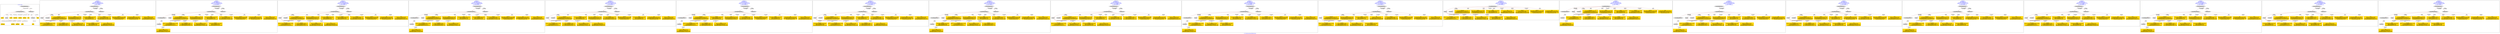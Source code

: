 digraph n0 {
fontcolor="blue"
remincross="true"
label="s17-s-houston-museum-of-fine-arts.json"
subgraph cluster_0 {
label="1-correct model"
n2[style="filled",color="white",fillcolor="lightgray",label="CulturalHeritageObject1"];
n3[shape="plaintext",style="filled",fillcolor="gold",label="artyear"];
n4[style="filled",color="white",fillcolor="lightgray",label="Person1"];
n5[shape="plaintext",style="filled",fillcolor="gold",label="artdesc"];
n6[shape="plaintext",style="filled",fillcolor="gold",label="dimensions"];
n7[shape="plaintext",style="filled",fillcolor="gold",label="technique"];
n8[shape="plaintext",style="filled",fillcolor="gold",label="credittext"];
n9[shape="plaintext",style="filled",fillcolor="gold",label="title"];
n10[style="filled",color="white",fillcolor="lightgray",label="Document1"];
n11[shape="plaintext",style="filled",fillcolor="gold",label="nationality"];
n12[shape="plaintext",style="filled",fillcolor="gold",label="birthDate"];
n13[shape="plaintext",style="filled",fillcolor="gold",label="deathDate"];
n14[shape="plaintext",style="filled",fillcolor="gold",label="artist"];
n15[style="filled",color="white",fillcolor="lightgray",label="EuropeanaAggregation1"];
n16[style="filled",color="white",fillcolor="lightgray",label="WebResource1"];
n17[shape="plaintext",style="filled",fillcolor="gold",label="photo"];
n18[shape="plaintext",style="filled",fillcolor="gold",label="link"];
}
subgraph cluster_1 {
label="candidate 0\nlink coherence:1.0\nnode coherence:1.0\nconfidence:0.5489656276137573\nmapping score:0.6274329869823635\ncost:15.99986\n-precision:1.0-recall:1.0"
n20[style="filled",color="white",fillcolor="lightgray",label="CulturalHeritageObject1"];
n21[style="filled",color="white",fillcolor="lightgray",label="Person1"];
n22[style="filled",color="white",fillcolor="lightgray",label="Document1"];
n23[style="filled",color="white",fillcolor="lightgray",label="EuropeanaAggregation1"];
n24[style="filled",color="white",fillcolor="lightgray",label="WebResource1"];
n25[shape="plaintext",style="filled",fillcolor="gold",label="nationality\n[Person,countryAssociatedWithThePerson,0.661]\n[Concept,prefLabel,0.135]\n[Person,nameOfThePerson,0.103]\n[CulturalHeritageObject,provenance,0.101]"];
n26[shape="plaintext",style="filled",fillcolor="gold",label="deathDate\n[Person,dateOfDeath,0.388]\n[CulturalHeritageObject,created,0.363]\n[Person,dateOfBirth,0.162]\n[CulturalHeritageObject,provenance,0.087]"];
n27[shape="plaintext",style="filled",fillcolor="gold",label="dimensions\n[CulturalHeritageObject,extent,0.79]\n[CulturalHeritageObject,provenance,0.12]\n[CulturalHeritageObject,accessionNumber,0.046]\n[CulturalHeritageObject,description,0.045]"];
n28[shape="plaintext",style="filled",fillcolor="gold",label="artist\n[Person,nameOfThePerson,0.464]\n[Document,classLink,0.207]\n[CulturalHeritageObject,description,0.193]\n[CulturalHeritageObject,provenance,0.136]"];
n29[shape="plaintext",style="filled",fillcolor="gold",label="link\n[Document,classLink,0.48]\n[WebResource,classLink,0.354]\n[CulturalHeritageObject,description,0.089]\n[CulturalHeritageObject,provenance,0.077]"];
n30[shape="plaintext",style="filled",fillcolor="gold",label="artdesc\n[CulturalHeritageObject,description,0.621]\n[Person,biographicalInformation,0.173]\n[CulturalHeritageObject,provenance,0.113]\n[CulturalHeritageObject,title,0.093]"];
n31[shape="plaintext",style="filled",fillcolor="gold",label="artyear\n[CulturalHeritageObject,created,0.464]\n[Person,dateOfDeath,0.27]\n[Person,dateOfBirth,0.169]\n[CulturalHeritageObject,provenance,0.097]"];
n32[shape="plaintext",style="filled",fillcolor="gold",label="technique\n[CulturalHeritageObject,medium,0.764]\n[Concept,prefLabel,0.086]\n[CulturalHeritageObject,description,0.081]\n[CulturalHeritageObject,provenance,0.069]"];
n33[shape="plaintext",style="filled",fillcolor="gold",label="credittext\n[CulturalHeritageObject,provenance,0.692]\n[CulturalHeritageObject,description,0.217]\n[CulturalHeritageObject,title,0.057]\n[Document,classLink,0.034]"];
n34[shape="plaintext",style="filled",fillcolor="gold",label="photo\n[WebResource,classLink,0.584]\n[Document,classLink,0.394]\n[CulturalHeritageObject,extent,0.012]\n[CulturalHeritageObject,description,0.011]"];
n35[shape="plaintext",style="filled",fillcolor="gold",label="birthDate\n[CulturalHeritageObject,created,0.399]\n[Person,dateOfBirth,0.318]\n[Person,dateOfDeath,0.245]\n[CulturalHeritageObject,provenance,0.039]"];
n36[shape="plaintext",style="filled",fillcolor="gold",label="title\n[CulturalHeritageObject,title,0.361]\n[CulturalHeritageObject,description,0.353]\n[CulturalHeritageObject,provenance,0.156]\n[Document,classLink,0.129]"];
}
subgraph cluster_2 {
label="candidate 1\nlink coherence:1.0\nnode coherence:1.0\nconfidence:0.5489656276137573\nmapping score:0.6274329869823635\ncost:16.99985\n-precision:0.88-recall:0.94"
n38[style="filled",color="white",fillcolor="lightgray",label="CulturalHeritageObject1"];
n39[style="filled",color="white",fillcolor="lightgray",label="CulturalHeritageObject2"];
n40[style="filled",color="white",fillcolor="lightgray",label="Person1"];
n41[style="filled",color="white",fillcolor="lightgray",label="Document2"];
n42[style="filled",color="white",fillcolor="lightgray",label="EuropeanaAggregation1"];
n43[style="filled",color="white",fillcolor="lightgray",label="WebResource1"];
n44[shape="plaintext",style="filled",fillcolor="gold",label="nationality\n[Person,countryAssociatedWithThePerson,0.661]\n[Concept,prefLabel,0.135]\n[Person,nameOfThePerson,0.103]\n[CulturalHeritageObject,provenance,0.101]"];
n45[shape="plaintext",style="filled",fillcolor="gold",label="deathDate\n[Person,dateOfDeath,0.388]\n[CulturalHeritageObject,created,0.363]\n[Person,dateOfBirth,0.162]\n[CulturalHeritageObject,provenance,0.087]"];
n46[shape="plaintext",style="filled",fillcolor="gold",label="dimensions\n[CulturalHeritageObject,extent,0.79]\n[CulturalHeritageObject,provenance,0.12]\n[CulturalHeritageObject,accessionNumber,0.046]\n[CulturalHeritageObject,description,0.045]"];
n47[shape="plaintext",style="filled",fillcolor="gold",label="artist\n[Person,nameOfThePerson,0.464]\n[Document,classLink,0.207]\n[CulturalHeritageObject,description,0.193]\n[CulturalHeritageObject,provenance,0.136]"];
n48[shape="plaintext",style="filled",fillcolor="gold",label="artdesc\n[CulturalHeritageObject,description,0.621]\n[Person,biographicalInformation,0.173]\n[CulturalHeritageObject,provenance,0.113]\n[CulturalHeritageObject,title,0.093]"];
n49[shape="plaintext",style="filled",fillcolor="gold",label="artyear\n[CulturalHeritageObject,created,0.464]\n[Person,dateOfDeath,0.27]\n[Person,dateOfBirth,0.169]\n[CulturalHeritageObject,provenance,0.097]"];
n50[shape="plaintext",style="filled",fillcolor="gold",label="link\n[Document,classLink,0.48]\n[WebResource,classLink,0.354]\n[CulturalHeritageObject,description,0.089]\n[CulturalHeritageObject,provenance,0.077]"];
n51[shape="plaintext",style="filled",fillcolor="gold",label="technique\n[CulturalHeritageObject,medium,0.764]\n[Concept,prefLabel,0.086]\n[CulturalHeritageObject,description,0.081]\n[CulturalHeritageObject,provenance,0.069]"];
n52[shape="plaintext",style="filled",fillcolor="gold",label="credittext\n[CulturalHeritageObject,provenance,0.692]\n[CulturalHeritageObject,description,0.217]\n[CulturalHeritageObject,title,0.057]\n[Document,classLink,0.034]"];
n53[shape="plaintext",style="filled",fillcolor="gold",label="photo\n[WebResource,classLink,0.584]\n[Document,classLink,0.394]\n[CulturalHeritageObject,extent,0.012]\n[CulturalHeritageObject,description,0.011]"];
n54[shape="plaintext",style="filled",fillcolor="gold",label="birthDate\n[CulturalHeritageObject,created,0.399]\n[Person,dateOfBirth,0.318]\n[Person,dateOfDeath,0.245]\n[CulturalHeritageObject,provenance,0.039]"];
n55[shape="plaintext",style="filled",fillcolor="gold",label="title\n[CulturalHeritageObject,title,0.361]\n[CulturalHeritageObject,description,0.353]\n[CulturalHeritageObject,provenance,0.156]\n[Document,classLink,0.129]"];
}
subgraph cluster_3 {
label="candidate 10\nlink coherence:1.0\nnode coherence:1.0\nconfidence:0.5257317653590935\nmapping score:0.6196883662308089\ncost:15.99986\n-precision:0.94-recall:0.94"
n57[style="filled",color="white",fillcolor="lightgray",label="CulturalHeritageObject1"];
n58[style="filled",color="white",fillcolor="lightgray",label="Person1"];
n59[style="filled",color="white",fillcolor="lightgray",label="Document1"];
n60[style="filled",color="white",fillcolor="lightgray",label="EuropeanaAggregation1"];
n61[style="filled",color="white",fillcolor="lightgray",label="WebResource1"];
n62[shape="plaintext",style="filled",fillcolor="gold",label="nationality\n[Person,countryAssociatedWithThePerson,0.661]\n[Concept,prefLabel,0.135]\n[Person,nameOfThePerson,0.103]\n[CulturalHeritageObject,provenance,0.101]"];
n63[shape="plaintext",style="filled",fillcolor="gold",label="deathDate\n[Person,dateOfDeath,0.388]\n[CulturalHeritageObject,created,0.363]\n[Person,dateOfBirth,0.162]\n[CulturalHeritageObject,provenance,0.087]"];
n64[shape="plaintext",style="filled",fillcolor="gold",label="dimensions\n[CulturalHeritageObject,extent,0.79]\n[CulturalHeritageObject,provenance,0.12]\n[CulturalHeritageObject,accessionNumber,0.046]\n[CulturalHeritageObject,description,0.045]"];
n65[shape="plaintext",style="filled",fillcolor="gold",label="artist\n[Person,nameOfThePerson,0.464]\n[Document,classLink,0.207]\n[CulturalHeritageObject,description,0.193]\n[CulturalHeritageObject,provenance,0.136]"];
n66[shape="plaintext",style="filled",fillcolor="gold",label="link\n[Document,classLink,0.48]\n[WebResource,classLink,0.354]\n[CulturalHeritageObject,description,0.089]\n[CulturalHeritageObject,provenance,0.077]"];
n67[shape="plaintext",style="filled",fillcolor="gold",label="artdesc\n[CulturalHeritageObject,description,0.621]\n[Person,biographicalInformation,0.173]\n[CulturalHeritageObject,provenance,0.113]\n[CulturalHeritageObject,title,0.093]"];
n68[shape="plaintext",style="filled",fillcolor="gold",label="artyear\n[CulturalHeritageObject,created,0.464]\n[Person,dateOfDeath,0.27]\n[Person,dateOfBirth,0.169]\n[CulturalHeritageObject,provenance,0.097]"];
n69[shape="plaintext",style="filled",fillcolor="gold",label="birthDate\n[CulturalHeritageObject,created,0.399]\n[Person,dateOfBirth,0.318]\n[Person,dateOfDeath,0.245]\n[CulturalHeritageObject,provenance,0.039]"];
n70[shape="plaintext",style="filled",fillcolor="gold",label="technique\n[CulturalHeritageObject,medium,0.764]\n[Concept,prefLabel,0.086]\n[CulturalHeritageObject,description,0.081]\n[CulturalHeritageObject,provenance,0.069]"];
n71[shape="plaintext",style="filled",fillcolor="gold",label="credittext\n[CulturalHeritageObject,provenance,0.692]\n[CulturalHeritageObject,description,0.217]\n[CulturalHeritageObject,title,0.057]\n[Document,classLink,0.034]"];
n72[shape="plaintext",style="filled",fillcolor="gold",label="photo\n[WebResource,classLink,0.584]\n[Document,classLink,0.394]\n[CulturalHeritageObject,extent,0.012]\n[CulturalHeritageObject,description,0.011]"];
n73[shape="plaintext",style="filled",fillcolor="gold",label="title\n[CulturalHeritageObject,title,0.361]\n[CulturalHeritageObject,description,0.353]\n[CulturalHeritageObject,provenance,0.156]\n[Document,classLink,0.129]"];
}
subgraph cluster_4 {
label="candidate 11\nlink coherence:1.0\nnode coherence:1.0\nconfidence:0.5257317653590935\nmapping score:0.6196883662308089\ncost:16.99985\n-precision:0.82-recall:0.88"
n75[style="filled",color="white",fillcolor="lightgray",label="CulturalHeritageObject1"];
n76[style="filled",color="white",fillcolor="lightgray",label="CulturalHeritageObject2"];
n77[style="filled",color="white",fillcolor="lightgray",label="Person1"];
n78[style="filled",color="white",fillcolor="lightgray",label="Document2"];
n79[style="filled",color="white",fillcolor="lightgray",label="EuropeanaAggregation1"];
n80[style="filled",color="white",fillcolor="lightgray",label="WebResource1"];
n81[shape="plaintext",style="filled",fillcolor="gold",label="nationality\n[Person,countryAssociatedWithThePerson,0.661]\n[Concept,prefLabel,0.135]\n[Person,nameOfThePerson,0.103]\n[CulturalHeritageObject,provenance,0.101]"];
n82[shape="plaintext",style="filled",fillcolor="gold",label="deathDate\n[Person,dateOfDeath,0.388]\n[CulturalHeritageObject,created,0.363]\n[Person,dateOfBirth,0.162]\n[CulturalHeritageObject,provenance,0.087]"];
n83[shape="plaintext",style="filled",fillcolor="gold",label="dimensions\n[CulturalHeritageObject,extent,0.79]\n[CulturalHeritageObject,provenance,0.12]\n[CulturalHeritageObject,accessionNumber,0.046]\n[CulturalHeritageObject,description,0.045]"];
n84[shape="plaintext",style="filled",fillcolor="gold",label="artist\n[Person,nameOfThePerson,0.464]\n[Document,classLink,0.207]\n[CulturalHeritageObject,description,0.193]\n[CulturalHeritageObject,provenance,0.136]"];
n85[shape="plaintext",style="filled",fillcolor="gold",label="artdesc\n[CulturalHeritageObject,description,0.621]\n[Person,biographicalInformation,0.173]\n[CulturalHeritageObject,provenance,0.113]\n[CulturalHeritageObject,title,0.093]"];
n86[shape="plaintext",style="filled",fillcolor="gold",label="artyear\n[CulturalHeritageObject,created,0.464]\n[Person,dateOfDeath,0.27]\n[Person,dateOfBirth,0.169]\n[CulturalHeritageObject,provenance,0.097]"];
n87[shape="plaintext",style="filled",fillcolor="gold",label="link\n[Document,classLink,0.48]\n[WebResource,classLink,0.354]\n[CulturalHeritageObject,description,0.089]\n[CulturalHeritageObject,provenance,0.077]"];
n88[shape="plaintext",style="filled",fillcolor="gold",label="birthDate\n[CulturalHeritageObject,created,0.399]\n[Person,dateOfBirth,0.318]\n[Person,dateOfDeath,0.245]\n[CulturalHeritageObject,provenance,0.039]"];
n89[shape="plaintext",style="filled",fillcolor="gold",label="technique\n[CulturalHeritageObject,medium,0.764]\n[Concept,prefLabel,0.086]\n[CulturalHeritageObject,description,0.081]\n[CulturalHeritageObject,provenance,0.069]"];
n90[shape="plaintext",style="filled",fillcolor="gold",label="credittext\n[CulturalHeritageObject,provenance,0.692]\n[CulturalHeritageObject,description,0.217]\n[CulturalHeritageObject,title,0.057]\n[Document,classLink,0.034]"];
n91[shape="plaintext",style="filled",fillcolor="gold",label="photo\n[WebResource,classLink,0.584]\n[Document,classLink,0.394]\n[CulturalHeritageObject,extent,0.012]\n[CulturalHeritageObject,description,0.011]"];
n92[shape="plaintext",style="filled",fillcolor="gold",label="title\n[CulturalHeritageObject,title,0.361]\n[CulturalHeritageObject,description,0.353]\n[CulturalHeritageObject,provenance,0.156]\n[Document,classLink,0.129]"];
}
subgraph cluster_5 {
label="candidate 12\nlink coherence:1.0\nnode coherence:1.0\nconfidence:0.5251150482197748\nmapping score:0.619482793851036\ncost:15.99986\n-precision:0.88-recall:0.88"
n94[style="filled",color="white",fillcolor="lightgray",label="CulturalHeritageObject1"];
n95[style="filled",color="white",fillcolor="lightgray",label="Person1"];
n96[style="filled",color="white",fillcolor="lightgray",label="Document1"];
n97[style="filled",color="white",fillcolor="lightgray",label="EuropeanaAggregation1"];
n98[style="filled",color="white",fillcolor="lightgray",label="WebResource1"];
n99[shape="plaintext",style="filled",fillcolor="gold",label="nationality\n[Person,countryAssociatedWithThePerson,0.661]\n[Concept,prefLabel,0.135]\n[Person,nameOfThePerson,0.103]\n[CulturalHeritageObject,provenance,0.101]"];
n100[shape="plaintext",style="filled",fillcolor="gold",label="deathDate\n[Person,dateOfDeath,0.388]\n[CulturalHeritageObject,created,0.363]\n[Person,dateOfBirth,0.162]\n[CulturalHeritageObject,provenance,0.087]"];
n101[shape="plaintext",style="filled",fillcolor="gold",label="dimensions\n[CulturalHeritageObject,extent,0.79]\n[CulturalHeritageObject,provenance,0.12]\n[CulturalHeritageObject,accessionNumber,0.046]\n[CulturalHeritageObject,description,0.045]"];
n102[shape="plaintext",style="filled",fillcolor="gold",label="artist\n[Person,nameOfThePerson,0.464]\n[Document,classLink,0.207]\n[CulturalHeritageObject,description,0.193]\n[CulturalHeritageObject,provenance,0.136]"];
n103[shape="plaintext",style="filled",fillcolor="gold",label="link\n[Document,classLink,0.48]\n[WebResource,classLink,0.354]\n[CulturalHeritageObject,description,0.089]\n[CulturalHeritageObject,provenance,0.077]"];
n104[shape="plaintext",style="filled",fillcolor="gold",label="birthDate\n[CulturalHeritageObject,created,0.399]\n[Person,dateOfBirth,0.318]\n[Person,dateOfDeath,0.245]\n[CulturalHeritageObject,provenance,0.039]"];
n105[shape="plaintext",style="filled",fillcolor="gold",label="artdesc\n[CulturalHeritageObject,description,0.621]\n[Person,biographicalInformation,0.173]\n[CulturalHeritageObject,provenance,0.113]\n[CulturalHeritageObject,title,0.093]"];
n106[shape="plaintext",style="filled",fillcolor="gold",label="technique\n[CulturalHeritageObject,medium,0.764]\n[Concept,prefLabel,0.086]\n[CulturalHeritageObject,description,0.081]\n[CulturalHeritageObject,provenance,0.069]"];
n107[shape="plaintext",style="filled",fillcolor="gold",label="credittext\n[CulturalHeritageObject,provenance,0.692]\n[CulturalHeritageObject,description,0.217]\n[CulturalHeritageObject,title,0.057]\n[Document,classLink,0.034]"];
n108[shape="plaintext",style="filled",fillcolor="gold",label="artyear\n[CulturalHeritageObject,created,0.464]\n[Person,dateOfDeath,0.27]\n[Person,dateOfBirth,0.169]\n[CulturalHeritageObject,provenance,0.097]"];
n109[shape="plaintext",style="filled",fillcolor="gold",label="photo\n[WebResource,classLink,0.584]\n[Document,classLink,0.394]\n[CulturalHeritageObject,extent,0.012]\n[CulturalHeritageObject,description,0.011]"];
n110[shape="plaintext",style="filled",fillcolor="gold",label="title\n[CulturalHeritageObject,title,0.361]\n[CulturalHeritageObject,description,0.353]\n[CulturalHeritageObject,provenance,0.156]\n[Document,classLink,0.129]"];
}
subgraph cluster_6 {
label="candidate 13\nlink coherence:1.0\nnode coherence:1.0\nconfidence:0.5251150482197748\nmapping score:0.619482793851036\ncost:16.99985\n-precision:0.76-recall:0.81"
n112[style="filled",color="white",fillcolor="lightgray",label="CulturalHeritageObject1"];
n113[style="filled",color="white",fillcolor="lightgray",label="CulturalHeritageObject2"];
n114[style="filled",color="white",fillcolor="lightgray",label="Person1"];
n115[style="filled",color="white",fillcolor="lightgray",label="Document2"];
n116[style="filled",color="white",fillcolor="lightgray",label="EuropeanaAggregation1"];
n117[style="filled",color="white",fillcolor="lightgray",label="WebResource1"];
n118[shape="plaintext",style="filled",fillcolor="gold",label="nationality\n[Person,countryAssociatedWithThePerson,0.661]\n[Concept,prefLabel,0.135]\n[Person,nameOfThePerson,0.103]\n[CulturalHeritageObject,provenance,0.101]"];
n119[shape="plaintext",style="filled",fillcolor="gold",label="deathDate\n[Person,dateOfDeath,0.388]\n[CulturalHeritageObject,created,0.363]\n[Person,dateOfBirth,0.162]\n[CulturalHeritageObject,provenance,0.087]"];
n120[shape="plaintext",style="filled",fillcolor="gold",label="dimensions\n[CulturalHeritageObject,extent,0.79]\n[CulturalHeritageObject,provenance,0.12]\n[CulturalHeritageObject,accessionNumber,0.046]\n[CulturalHeritageObject,description,0.045]"];
n121[shape="plaintext",style="filled",fillcolor="gold",label="artist\n[Person,nameOfThePerson,0.464]\n[Document,classLink,0.207]\n[CulturalHeritageObject,description,0.193]\n[CulturalHeritageObject,provenance,0.136]"];
n122[shape="plaintext",style="filled",fillcolor="gold",label="birthDate\n[CulturalHeritageObject,created,0.399]\n[Person,dateOfBirth,0.318]\n[Person,dateOfDeath,0.245]\n[CulturalHeritageObject,provenance,0.039]"];
n123[shape="plaintext",style="filled",fillcolor="gold",label="artdesc\n[CulturalHeritageObject,description,0.621]\n[Person,biographicalInformation,0.173]\n[CulturalHeritageObject,provenance,0.113]\n[CulturalHeritageObject,title,0.093]"];
n124[shape="plaintext",style="filled",fillcolor="gold",label="link\n[Document,classLink,0.48]\n[WebResource,classLink,0.354]\n[CulturalHeritageObject,description,0.089]\n[CulturalHeritageObject,provenance,0.077]"];
n125[shape="plaintext",style="filled",fillcolor="gold",label="technique\n[CulturalHeritageObject,medium,0.764]\n[Concept,prefLabel,0.086]\n[CulturalHeritageObject,description,0.081]\n[CulturalHeritageObject,provenance,0.069]"];
n126[shape="plaintext",style="filled",fillcolor="gold",label="credittext\n[CulturalHeritageObject,provenance,0.692]\n[CulturalHeritageObject,description,0.217]\n[CulturalHeritageObject,title,0.057]\n[Document,classLink,0.034]"];
n127[shape="plaintext",style="filled",fillcolor="gold",label="artyear\n[CulturalHeritageObject,created,0.464]\n[Person,dateOfDeath,0.27]\n[Person,dateOfBirth,0.169]\n[CulturalHeritageObject,provenance,0.097]"];
n128[shape="plaintext",style="filled",fillcolor="gold",label="photo\n[WebResource,classLink,0.584]\n[Document,classLink,0.394]\n[CulturalHeritageObject,extent,0.012]\n[CulturalHeritageObject,description,0.011]"];
n129[shape="plaintext",style="filled",fillcolor="gold",label="title\n[CulturalHeritageObject,title,0.361]\n[CulturalHeritageObject,description,0.353]\n[CulturalHeritageObject,provenance,0.156]\n[Document,classLink,0.129]"];
}
subgraph cluster_7 {
label="candidate 14\nlink coherence:1.0\nnode coherence:1.0\nconfidence:0.5240770485135807\nmapping score:0.6191367939489714\ncost:15.99986\n-precision:0.88-recall:0.88"
n131[style="filled",color="white",fillcolor="lightgray",label="CulturalHeritageObject1"];
n132[style="filled",color="white",fillcolor="lightgray",label="Person1"];
n133[style="filled",color="white",fillcolor="lightgray",label="Document1"];
n134[style="filled",color="white",fillcolor="lightgray",label="EuropeanaAggregation1"];
n135[style="filled",color="white",fillcolor="lightgray",label="WebResource1"];
n136[shape="plaintext",style="filled",fillcolor="gold",label="birthDate\n[CulturalHeritageObject,created,0.399]\n[Person,dateOfBirth,0.318]\n[Person,dateOfDeath,0.245]\n[CulturalHeritageObject,provenance,0.039]"];
n137[shape="plaintext",style="filled",fillcolor="gold",label="nationality\n[Person,countryAssociatedWithThePerson,0.661]\n[Concept,prefLabel,0.135]\n[Person,nameOfThePerson,0.103]\n[CulturalHeritageObject,provenance,0.101]"];
n138[shape="plaintext",style="filled",fillcolor="gold",label="dimensions\n[CulturalHeritageObject,extent,0.79]\n[CulturalHeritageObject,provenance,0.12]\n[CulturalHeritageObject,accessionNumber,0.046]\n[CulturalHeritageObject,description,0.045]"];
n139[shape="plaintext",style="filled",fillcolor="gold",label="artist\n[Person,nameOfThePerson,0.464]\n[Document,classLink,0.207]\n[CulturalHeritageObject,description,0.193]\n[CulturalHeritageObject,provenance,0.136]"];
n140[shape="plaintext",style="filled",fillcolor="gold",label="link\n[Document,classLink,0.48]\n[WebResource,classLink,0.354]\n[CulturalHeritageObject,description,0.089]\n[CulturalHeritageObject,provenance,0.077]"];
n141[shape="plaintext",style="filled",fillcolor="gold",label="artdesc\n[CulturalHeritageObject,description,0.621]\n[Person,biographicalInformation,0.173]\n[CulturalHeritageObject,provenance,0.113]\n[CulturalHeritageObject,title,0.093]"];
n142[shape="plaintext",style="filled",fillcolor="gold",label="artyear\n[CulturalHeritageObject,created,0.464]\n[Person,dateOfDeath,0.27]\n[Person,dateOfBirth,0.169]\n[CulturalHeritageObject,provenance,0.097]"];
n143[shape="plaintext",style="filled",fillcolor="gold",label="technique\n[CulturalHeritageObject,medium,0.764]\n[Concept,prefLabel,0.086]\n[CulturalHeritageObject,description,0.081]\n[CulturalHeritageObject,provenance,0.069]"];
n144[shape="plaintext",style="filled",fillcolor="gold",label="credittext\n[CulturalHeritageObject,provenance,0.692]\n[CulturalHeritageObject,description,0.217]\n[CulturalHeritageObject,title,0.057]\n[Document,classLink,0.034]"];
n145[shape="plaintext",style="filled",fillcolor="gold",label="photo\n[WebResource,classLink,0.584]\n[Document,classLink,0.394]\n[CulturalHeritageObject,extent,0.012]\n[CulturalHeritageObject,description,0.011]"];
n146[shape="plaintext",style="filled",fillcolor="gold",label="title\n[CulturalHeritageObject,title,0.361]\n[CulturalHeritageObject,description,0.353]\n[CulturalHeritageObject,provenance,0.156]\n[Document,classLink,0.129]"];
n147[shape="plaintext",style="filled",fillcolor="gold",label="deathDate\n[Person,dateOfDeath,0.388]\n[CulturalHeritageObject,created,0.363]\n[Person,dateOfBirth,0.162]\n[CulturalHeritageObject,provenance,0.087]"];
}
subgraph cluster_8 {
label="candidate 15\nlink coherence:1.0\nnode coherence:1.0\nconfidence:0.5240770485135807\nmapping score:0.6191367939489714\ncost:16.99985\n-precision:0.76-recall:0.81"
n149[style="filled",color="white",fillcolor="lightgray",label="CulturalHeritageObject1"];
n150[style="filled",color="white",fillcolor="lightgray",label="CulturalHeritageObject2"];
n151[style="filled",color="white",fillcolor="lightgray",label="Person1"];
n152[style="filled",color="white",fillcolor="lightgray",label="Document2"];
n153[style="filled",color="white",fillcolor="lightgray",label="EuropeanaAggregation1"];
n154[style="filled",color="white",fillcolor="lightgray",label="WebResource1"];
n155[shape="plaintext",style="filled",fillcolor="gold",label="birthDate\n[CulturalHeritageObject,created,0.399]\n[Person,dateOfBirth,0.318]\n[Person,dateOfDeath,0.245]\n[CulturalHeritageObject,provenance,0.039]"];
n156[shape="plaintext",style="filled",fillcolor="gold",label="nationality\n[Person,countryAssociatedWithThePerson,0.661]\n[Concept,prefLabel,0.135]\n[Person,nameOfThePerson,0.103]\n[CulturalHeritageObject,provenance,0.101]"];
n157[shape="plaintext",style="filled",fillcolor="gold",label="dimensions\n[CulturalHeritageObject,extent,0.79]\n[CulturalHeritageObject,provenance,0.12]\n[CulturalHeritageObject,accessionNumber,0.046]\n[CulturalHeritageObject,description,0.045]"];
n158[shape="plaintext",style="filled",fillcolor="gold",label="artist\n[Person,nameOfThePerson,0.464]\n[Document,classLink,0.207]\n[CulturalHeritageObject,description,0.193]\n[CulturalHeritageObject,provenance,0.136]"];
n159[shape="plaintext",style="filled",fillcolor="gold",label="artdesc\n[CulturalHeritageObject,description,0.621]\n[Person,biographicalInformation,0.173]\n[CulturalHeritageObject,provenance,0.113]\n[CulturalHeritageObject,title,0.093]"];
n160[shape="plaintext",style="filled",fillcolor="gold",label="artyear\n[CulturalHeritageObject,created,0.464]\n[Person,dateOfDeath,0.27]\n[Person,dateOfBirth,0.169]\n[CulturalHeritageObject,provenance,0.097]"];
n161[shape="plaintext",style="filled",fillcolor="gold",label="link\n[Document,classLink,0.48]\n[WebResource,classLink,0.354]\n[CulturalHeritageObject,description,0.089]\n[CulturalHeritageObject,provenance,0.077]"];
n162[shape="plaintext",style="filled",fillcolor="gold",label="technique\n[CulturalHeritageObject,medium,0.764]\n[Concept,prefLabel,0.086]\n[CulturalHeritageObject,description,0.081]\n[CulturalHeritageObject,provenance,0.069]"];
n163[shape="plaintext",style="filled",fillcolor="gold",label="credittext\n[CulturalHeritageObject,provenance,0.692]\n[CulturalHeritageObject,description,0.217]\n[CulturalHeritageObject,title,0.057]\n[Document,classLink,0.034]"];
n164[shape="plaintext",style="filled",fillcolor="gold",label="photo\n[WebResource,classLink,0.584]\n[Document,classLink,0.394]\n[CulturalHeritageObject,extent,0.012]\n[CulturalHeritageObject,description,0.011]"];
n165[shape="plaintext",style="filled",fillcolor="gold",label="title\n[CulturalHeritageObject,title,0.361]\n[CulturalHeritageObject,description,0.353]\n[CulturalHeritageObject,provenance,0.156]\n[Document,classLink,0.129]"];
n166[shape="plaintext",style="filled",fillcolor="gold",label="deathDate\n[Person,dateOfDeath,0.388]\n[CulturalHeritageObject,created,0.363]\n[Person,dateOfBirth,0.162]\n[CulturalHeritageObject,provenance,0.087]"];
}
subgraph cluster_9 {
label="candidate 16\nlink coherence:1.0\nnode coherence:1.0\nconfidence:0.5238756520157333\nmapping score:0.6190696617830221\ncost:15.99986\n-precision:0.94-recall:0.94"
n168[style="filled",color="white",fillcolor="lightgray",label="CulturalHeritageObject1"];
n169[style="filled",color="white",fillcolor="lightgray",label="Person1"];
n170[style="filled",color="white",fillcolor="lightgray",label="Document1"];
n171[style="filled",color="white",fillcolor="lightgray",label="EuropeanaAggregation1"];
n172[style="filled",color="white",fillcolor="lightgray",label="WebResource1"];
n173[shape="plaintext",style="filled",fillcolor="gold",label="nationality\n[Person,countryAssociatedWithThePerson,0.661]\n[Concept,prefLabel,0.135]\n[Person,nameOfThePerson,0.103]\n[CulturalHeritageObject,provenance,0.101]"];
n174[shape="plaintext",style="filled",fillcolor="gold",label="dimensions\n[CulturalHeritageObject,extent,0.79]\n[CulturalHeritageObject,provenance,0.12]\n[CulturalHeritageObject,accessionNumber,0.046]\n[CulturalHeritageObject,description,0.045]"];
n175[shape="plaintext",style="filled",fillcolor="gold",label="artist\n[Person,nameOfThePerson,0.464]\n[Document,classLink,0.207]\n[CulturalHeritageObject,description,0.193]\n[CulturalHeritageObject,provenance,0.136]"];
n176[shape="plaintext",style="filled",fillcolor="gold",label="link\n[Document,classLink,0.48]\n[WebResource,classLink,0.354]\n[CulturalHeritageObject,description,0.089]\n[CulturalHeritageObject,provenance,0.077]"];
n177[shape="plaintext",style="filled",fillcolor="gold",label="artdesc\n[CulturalHeritageObject,description,0.621]\n[Person,biographicalInformation,0.173]\n[CulturalHeritageObject,provenance,0.113]\n[CulturalHeritageObject,title,0.093]"];
n178[shape="plaintext",style="filled",fillcolor="gold",label="artyear\n[CulturalHeritageObject,created,0.464]\n[Person,dateOfDeath,0.27]\n[Person,dateOfBirth,0.169]\n[CulturalHeritageObject,provenance,0.097]"];
n179[shape="plaintext",style="filled",fillcolor="gold",label="technique\n[CulturalHeritageObject,medium,0.764]\n[Concept,prefLabel,0.086]\n[CulturalHeritageObject,description,0.081]\n[CulturalHeritageObject,provenance,0.069]"];
n180[shape="plaintext",style="filled",fillcolor="gold",label="deathDate\n[Person,dateOfDeath,0.388]\n[CulturalHeritageObject,created,0.363]\n[Person,dateOfBirth,0.162]\n[CulturalHeritageObject,provenance,0.087]"];
n181[shape="plaintext",style="filled",fillcolor="gold",label="credittext\n[CulturalHeritageObject,provenance,0.692]\n[CulturalHeritageObject,description,0.217]\n[CulturalHeritageObject,title,0.057]\n[Document,classLink,0.034]"];
n182[shape="plaintext",style="filled",fillcolor="gold",label="photo\n[WebResource,classLink,0.584]\n[Document,classLink,0.394]\n[CulturalHeritageObject,extent,0.012]\n[CulturalHeritageObject,description,0.011]"];
n183[shape="plaintext",style="filled",fillcolor="gold",label="birthDate\n[CulturalHeritageObject,created,0.399]\n[Person,dateOfBirth,0.318]\n[Person,dateOfDeath,0.245]\n[CulturalHeritageObject,provenance,0.039]"];
n184[shape="plaintext",style="filled",fillcolor="gold",label="title\n[CulturalHeritageObject,title,0.361]\n[CulturalHeritageObject,description,0.353]\n[CulturalHeritageObject,provenance,0.156]\n[Document,classLink,0.129]"];
}
subgraph cluster_10 {
label="candidate 17\nlink coherence:1.0\nnode coherence:1.0\nconfidence:0.5238756520157333\nmapping score:0.6190696617830221\ncost:16.99985\n-precision:0.82-recall:0.88"
n186[style="filled",color="white",fillcolor="lightgray",label="CulturalHeritageObject1"];
n187[style="filled",color="white",fillcolor="lightgray",label="CulturalHeritageObject2"];
n188[style="filled",color="white",fillcolor="lightgray",label="Person1"];
n189[style="filled",color="white",fillcolor="lightgray",label="Document2"];
n190[style="filled",color="white",fillcolor="lightgray",label="EuropeanaAggregation1"];
n191[style="filled",color="white",fillcolor="lightgray",label="WebResource1"];
n192[shape="plaintext",style="filled",fillcolor="gold",label="nationality\n[Person,countryAssociatedWithThePerson,0.661]\n[Concept,prefLabel,0.135]\n[Person,nameOfThePerson,0.103]\n[CulturalHeritageObject,provenance,0.101]"];
n193[shape="plaintext",style="filled",fillcolor="gold",label="dimensions\n[CulturalHeritageObject,extent,0.79]\n[CulturalHeritageObject,provenance,0.12]\n[CulturalHeritageObject,accessionNumber,0.046]\n[CulturalHeritageObject,description,0.045]"];
n194[shape="plaintext",style="filled",fillcolor="gold",label="artist\n[Person,nameOfThePerson,0.464]\n[Document,classLink,0.207]\n[CulturalHeritageObject,description,0.193]\n[CulturalHeritageObject,provenance,0.136]"];
n195[shape="plaintext",style="filled",fillcolor="gold",label="artdesc\n[CulturalHeritageObject,description,0.621]\n[Person,biographicalInformation,0.173]\n[CulturalHeritageObject,provenance,0.113]\n[CulturalHeritageObject,title,0.093]"];
n196[shape="plaintext",style="filled",fillcolor="gold",label="artyear\n[CulturalHeritageObject,created,0.464]\n[Person,dateOfDeath,0.27]\n[Person,dateOfBirth,0.169]\n[CulturalHeritageObject,provenance,0.097]"];
n197[shape="plaintext",style="filled",fillcolor="gold",label="link\n[Document,classLink,0.48]\n[WebResource,classLink,0.354]\n[CulturalHeritageObject,description,0.089]\n[CulturalHeritageObject,provenance,0.077]"];
n198[shape="plaintext",style="filled",fillcolor="gold",label="technique\n[CulturalHeritageObject,medium,0.764]\n[Concept,prefLabel,0.086]\n[CulturalHeritageObject,description,0.081]\n[CulturalHeritageObject,provenance,0.069]"];
n199[shape="plaintext",style="filled",fillcolor="gold",label="deathDate\n[Person,dateOfDeath,0.388]\n[CulturalHeritageObject,created,0.363]\n[Person,dateOfBirth,0.162]\n[CulturalHeritageObject,provenance,0.087]"];
n200[shape="plaintext",style="filled",fillcolor="gold",label="credittext\n[CulturalHeritageObject,provenance,0.692]\n[CulturalHeritageObject,description,0.217]\n[CulturalHeritageObject,title,0.057]\n[Document,classLink,0.034]"];
n201[shape="plaintext",style="filled",fillcolor="gold",label="photo\n[WebResource,classLink,0.584]\n[Document,classLink,0.394]\n[CulturalHeritageObject,extent,0.012]\n[CulturalHeritageObject,description,0.011]"];
n202[shape="plaintext",style="filled",fillcolor="gold",label="birthDate\n[CulturalHeritageObject,created,0.399]\n[Person,dateOfBirth,0.318]\n[Person,dateOfDeath,0.245]\n[CulturalHeritageObject,provenance,0.039]"];
n203[shape="plaintext",style="filled",fillcolor="gold",label="title\n[CulturalHeritageObject,title,0.361]\n[CulturalHeritageObject,description,0.353]\n[CulturalHeritageObject,provenance,0.156]\n[Document,classLink,0.129]"];
}
subgraph cluster_11 {
label="candidate 18\nlink coherence:1.0\nnode coherence:1.0\nconfidence:0.5153619178156345\nmapping score:0.6301206392718782\ncost:14.99986\n-precision:0.93-recall:0.88"
n205[style="filled",color="white",fillcolor="lightgray",label="CulturalHeritageObject1"];
n206[style="filled",color="white",fillcolor="lightgray",label="Person1"];
n207[style="filled",color="white",fillcolor="lightgray",label="EuropeanaAggregation1"];
n208[style="filled",color="white",fillcolor="lightgray",label="WebResource1"];
n209[shape="plaintext",style="filled",fillcolor="gold",label="nationality\n[Person,countryAssociatedWithThePerson,0.661]\n[Concept,prefLabel,0.135]\n[Person,nameOfThePerson,0.103]\n[CulturalHeritageObject,provenance,0.101]"];
n210[shape="plaintext",style="filled",fillcolor="gold",label="deathDate\n[Person,dateOfDeath,0.388]\n[CulturalHeritageObject,created,0.363]\n[Person,dateOfBirth,0.162]\n[CulturalHeritageObject,provenance,0.087]"];
n211[shape="plaintext",style="filled",fillcolor="gold",label="dimensions\n[CulturalHeritageObject,extent,0.79]\n[CulturalHeritageObject,provenance,0.12]\n[CulturalHeritageObject,accessionNumber,0.046]\n[CulturalHeritageObject,description,0.045]"];
n212[shape="plaintext",style="filled",fillcolor="gold",label="artist\n[Person,nameOfThePerson,0.464]\n[Document,classLink,0.207]\n[CulturalHeritageObject,description,0.193]\n[CulturalHeritageObject,provenance,0.136]"];
n213[shape="plaintext",style="filled",fillcolor="gold",label="artdesc\n[CulturalHeritageObject,description,0.621]\n[Person,biographicalInformation,0.173]\n[CulturalHeritageObject,provenance,0.113]\n[CulturalHeritageObject,title,0.093]"];
n214[shape="plaintext",style="filled",fillcolor="gold",label="artyear\n[CulturalHeritageObject,created,0.464]\n[Person,dateOfDeath,0.27]\n[Person,dateOfBirth,0.169]\n[CulturalHeritageObject,provenance,0.097]"];
n215[shape="plaintext",style="filled",fillcolor="gold",label="link\n[Document,classLink,0.48]\n[WebResource,classLink,0.354]\n[CulturalHeritageObject,description,0.089]\n[CulturalHeritageObject,provenance,0.077]"];
n216[shape="plaintext",style="filled",fillcolor="gold",label="technique\n[CulturalHeritageObject,medium,0.764]\n[Concept,prefLabel,0.086]\n[CulturalHeritageObject,description,0.081]\n[CulturalHeritageObject,provenance,0.069]"];
n217[shape="plaintext",style="filled",fillcolor="gold",label="credittext\n[CulturalHeritageObject,provenance,0.692]\n[CulturalHeritageObject,description,0.217]\n[CulturalHeritageObject,title,0.057]\n[Document,classLink,0.034]"];
n218[shape="plaintext",style="filled",fillcolor="gold",label="photo\n[WebResource,classLink,0.584]\n[Document,classLink,0.394]\n[CulturalHeritageObject,extent,0.012]\n[CulturalHeritageObject,description,0.011]"];
n219[shape="plaintext",style="filled",fillcolor="gold",label="birthDate\n[CulturalHeritageObject,created,0.399]\n[Person,dateOfBirth,0.318]\n[Person,dateOfDeath,0.245]\n[CulturalHeritageObject,provenance,0.039]"];
n220[shape="plaintext",style="filled",fillcolor="gold",label="title\n[CulturalHeritageObject,title,0.361]\n[CulturalHeritageObject,description,0.353]\n[CulturalHeritageObject,provenance,0.156]\n[Document,classLink,0.129]"];
}
subgraph cluster_12 {
label="candidate 19\nlink coherence:1.0\nnode coherence:1.0\nconfidence:0.4995188444424478\nmapping score:0.6248396148141493\ncost:13.99994\n-precision:0.86-recall:0.75"
n222[style="filled",color="white",fillcolor="lightgray",label="CulturalHeritageObject1"];
n223[style="filled",color="white",fillcolor="lightgray",label="Person1"];
n224[style="filled",color="white",fillcolor="lightgray",label="Document1"];
n225[shape="plaintext",style="filled",fillcolor="gold",label="nationality\n[Person,countryAssociatedWithThePerson,0.661]\n[Concept,prefLabel,0.135]\n[Person,nameOfThePerson,0.103]\n[CulturalHeritageObject,provenance,0.101]"];
n226[shape="plaintext",style="filled",fillcolor="gold",label="deathDate\n[Person,dateOfDeath,0.388]\n[CulturalHeritageObject,created,0.363]\n[Person,dateOfBirth,0.162]\n[CulturalHeritageObject,provenance,0.087]"];
n227[shape="plaintext",style="filled",fillcolor="gold",label="dimensions\n[CulturalHeritageObject,extent,0.79]\n[CulturalHeritageObject,provenance,0.12]\n[CulturalHeritageObject,accessionNumber,0.046]\n[CulturalHeritageObject,description,0.045]"];
n228[shape="plaintext",style="filled",fillcolor="gold",label="artist\n[Person,nameOfThePerson,0.464]\n[Document,classLink,0.207]\n[CulturalHeritageObject,description,0.193]\n[CulturalHeritageObject,provenance,0.136]"];
n229[shape="plaintext",style="filled",fillcolor="gold",label="artdesc\n[CulturalHeritageObject,description,0.621]\n[Person,biographicalInformation,0.173]\n[CulturalHeritageObject,provenance,0.113]\n[CulturalHeritageObject,title,0.093]"];
n230[shape="plaintext",style="filled",fillcolor="gold",label="artyear\n[CulturalHeritageObject,created,0.464]\n[Person,dateOfDeath,0.27]\n[Person,dateOfBirth,0.169]\n[CulturalHeritageObject,provenance,0.097]"];
n231[shape="plaintext",style="filled",fillcolor="gold",label="photo\n[WebResource,classLink,0.584]\n[Document,classLink,0.394]\n[CulturalHeritageObject,extent,0.012]\n[CulturalHeritageObject,description,0.011]"];
n232[shape="plaintext",style="filled",fillcolor="gold",label="link\n[Document,classLink,0.48]\n[WebResource,classLink,0.354]\n[CulturalHeritageObject,description,0.089]\n[CulturalHeritageObject,provenance,0.077]"];
n233[shape="plaintext",style="filled",fillcolor="gold",label="technique\n[CulturalHeritageObject,medium,0.764]\n[Concept,prefLabel,0.086]\n[CulturalHeritageObject,description,0.081]\n[CulturalHeritageObject,provenance,0.069]"];
n234[shape="plaintext",style="filled",fillcolor="gold",label="credittext\n[CulturalHeritageObject,provenance,0.692]\n[CulturalHeritageObject,description,0.217]\n[CulturalHeritageObject,title,0.057]\n[Document,classLink,0.034]"];
n235[shape="plaintext",style="filled",fillcolor="gold",label="birthDate\n[CulturalHeritageObject,created,0.399]\n[Person,dateOfBirth,0.318]\n[Person,dateOfDeath,0.245]\n[CulturalHeritageObject,provenance,0.039]"];
n236[shape="plaintext",style="filled",fillcolor="gold",label="title\n[CulturalHeritageObject,title,0.361]\n[CulturalHeritageObject,description,0.353]\n[CulturalHeritageObject,provenance,0.156]\n[Document,classLink,0.129]"];
}
subgraph cluster_13 {
label="candidate 2\nlink coherence:1.0\nnode coherence:1.0\nconfidence:0.5331225542405708\nmapping score:0.6221519625246347\ncost:15.99993\n-precision:0.75-recall:0.75"
n238[style="filled",color="white",fillcolor="lightgray",label="CulturalHeritageObject1"];
n239[style="filled",color="white",fillcolor="lightgray",label="CulturalHeritageObject2"];
n240[style="filled",color="white",fillcolor="lightgray",label="Person1"];
n241[style="filled",color="white",fillcolor="lightgray",label="Document1"];
n242[style="filled",color="white",fillcolor="lightgray",label="Document2"];
n243[shape="plaintext",style="filled",fillcolor="gold",label="nationality\n[Person,countryAssociatedWithThePerson,0.661]\n[Concept,prefLabel,0.135]\n[Person,nameOfThePerson,0.103]\n[CulturalHeritageObject,provenance,0.101]"];
n244[shape="plaintext",style="filled",fillcolor="gold",label="deathDate\n[Person,dateOfDeath,0.388]\n[CulturalHeritageObject,created,0.363]\n[Person,dateOfBirth,0.162]\n[CulturalHeritageObject,provenance,0.087]"];
n245[shape="plaintext",style="filled",fillcolor="gold",label="dimensions\n[CulturalHeritageObject,extent,0.79]\n[CulturalHeritageObject,provenance,0.12]\n[CulturalHeritageObject,accessionNumber,0.046]\n[CulturalHeritageObject,description,0.045]"];
n246[shape="plaintext",style="filled",fillcolor="gold",label="artist\n[Person,nameOfThePerson,0.464]\n[Document,classLink,0.207]\n[CulturalHeritageObject,description,0.193]\n[CulturalHeritageObject,provenance,0.136]"];
n247[shape="plaintext",style="filled",fillcolor="gold",label="artdesc\n[CulturalHeritageObject,description,0.621]\n[Person,biographicalInformation,0.173]\n[CulturalHeritageObject,provenance,0.113]\n[CulturalHeritageObject,title,0.093]"];
n248[shape="plaintext",style="filled",fillcolor="gold",label="artyear\n[CulturalHeritageObject,created,0.464]\n[Person,dateOfDeath,0.27]\n[Person,dateOfBirth,0.169]\n[CulturalHeritageObject,provenance,0.097]"];
n249[shape="plaintext",style="filled",fillcolor="gold",label="photo\n[WebResource,classLink,0.584]\n[Document,classLink,0.394]\n[CulturalHeritageObject,extent,0.012]\n[CulturalHeritageObject,description,0.011]"];
n250[shape="plaintext",style="filled",fillcolor="gold",label="link\n[Document,classLink,0.48]\n[WebResource,classLink,0.354]\n[CulturalHeritageObject,description,0.089]\n[CulturalHeritageObject,provenance,0.077]"];
n251[shape="plaintext",style="filled",fillcolor="gold",label="technique\n[CulturalHeritageObject,medium,0.764]\n[Concept,prefLabel,0.086]\n[CulturalHeritageObject,description,0.081]\n[CulturalHeritageObject,provenance,0.069]"];
n252[shape="plaintext",style="filled",fillcolor="gold",label="credittext\n[CulturalHeritageObject,provenance,0.692]\n[CulturalHeritageObject,description,0.217]\n[CulturalHeritageObject,title,0.057]\n[Document,classLink,0.034]"];
n253[shape="plaintext",style="filled",fillcolor="gold",label="birthDate\n[CulturalHeritageObject,created,0.399]\n[Person,dateOfBirth,0.318]\n[Person,dateOfDeath,0.245]\n[CulturalHeritageObject,provenance,0.039]"];
n254[shape="plaintext",style="filled",fillcolor="gold",label="title\n[CulturalHeritageObject,title,0.361]\n[CulturalHeritageObject,description,0.353]\n[CulturalHeritageObject,provenance,0.156]\n[Document,classLink,0.129]"];
}
subgraph cluster_14 {
label="candidate 3\nlink coherence:1.0\nnode coherence:1.0\nconfidence:0.5331225542405708\nmapping score:0.6221519625246347\ncost:16.99989\n-precision:0.76-recall:0.81"
n256[style="filled",color="white",fillcolor="lightgray",label="CulturalHeritageObject1"];
n257[style="filled",color="white",fillcolor="lightgray",label="CulturalHeritageObject2"];
n258[style="filled",color="white",fillcolor="lightgray",label="Person1"];
n259[style="filled",color="white",fillcolor="lightgray",label="Document1"];
n260[style="filled",color="white",fillcolor="lightgray",label="Document2"];
n261[style="filled",color="white",fillcolor="lightgray",label="EuropeanaAggregation1"];
n262[shape="plaintext",style="filled",fillcolor="gold",label="nationality\n[Person,countryAssociatedWithThePerson,0.661]\n[Concept,prefLabel,0.135]\n[Person,nameOfThePerson,0.103]\n[CulturalHeritageObject,provenance,0.101]"];
n263[shape="plaintext",style="filled",fillcolor="gold",label="deathDate\n[Person,dateOfDeath,0.388]\n[CulturalHeritageObject,created,0.363]\n[Person,dateOfBirth,0.162]\n[CulturalHeritageObject,provenance,0.087]"];
n264[shape="plaintext",style="filled",fillcolor="gold",label="dimensions\n[CulturalHeritageObject,extent,0.79]\n[CulturalHeritageObject,provenance,0.12]\n[CulturalHeritageObject,accessionNumber,0.046]\n[CulturalHeritageObject,description,0.045]"];
n265[shape="plaintext",style="filled",fillcolor="gold",label="artist\n[Person,nameOfThePerson,0.464]\n[Document,classLink,0.207]\n[CulturalHeritageObject,description,0.193]\n[CulturalHeritageObject,provenance,0.136]"];
n266[shape="plaintext",style="filled",fillcolor="gold",label="artdesc\n[CulturalHeritageObject,description,0.621]\n[Person,biographicalInformation,0.173]\n[CulturalHeritageObject,provenance,0.113]\n[CulturalHeritageObject,title,0.093]"];
n267[shape="plaintext",style="filled",fillcolor="gold",label="artyear\n[CulturalHeritageObject,created,0.464]\n[Person,dateOfDeath,0.27]\n[Person,dateOfBirth,0.169]\n[CulturalHeritageObject,provenance,0.097]"];
n268[shape="plaintext",style="filled",fillcolor="gold",label="photo\n[WebResource,classLink,0.584]\n[Document,classLink,0.394]\n[CulturalHeritageObject,extent,0.012]\n[CulturalHeritageObject,description,0.011]"];
n269[shape="plaintext",style="filled",fillcolor="gold",label="link\n[Document,classLink,0.48]\n[WebResource,classLink,0.354]\n[CulturalHeritageObject,description,0.089]\n[CulturalHeritageObject,provenance,0.077]"];
n270[shape="plaintext",style="filled",fillcolor="gold",label="technique\n[CulturalHeritageObject,medium,0.764]\n[Concept,prefLabel,0.086]\n[CulturalHeritageObject,description,0.081]\n[CulturalHeritageObject,provenance,0.069]"];
n271[shape="plaintext",style="filled",fillcolor="gold",label="credittext\n[CulturalHeritageObject,provenance,0.692]\n[CulturalHeritageObject,description,0.217]\n[CulturalHeritageObject,title,0.057]\n[Document,classLink,0.034]"];
n272[shape="plaintext",style="filled",fillcolor="gold",label="birthDate\n[CulturalHeritageObject,created,0.399]\n[Person,dateOfBirth,0.318]\n[Person,dateOfDeath,0.245]\n[CulturalHeritageObject,provenance,0.039]"];
n273[shape="plaintext",style="filled",fillcolor="gold",label="title\n[CulturalHeritageObject,title,0.361]\n[CulturalHeritageObject,description,0.353]\n[CulturalHeritageObject,provenance,0.156]\n[Document,classLink,0.129]"];
}
subgraph cluster_15 {
label="candidate 4\nlink coherence:1.0\nnode coherence:1.0\nconfidence:0.5318687903267797\nmapping score:0.6217340412200377\ncost:15.99986\n-precision:0.94-recall:0.94"
n275[style="filled",color="white",fillcolor="lightgray",label="CulturalHeritageObject1"];
n276[style="filled",color="white",fillcolor="lightgray",label="Person1"];
n277[style="filled",color="white",fillcolor="lightgray",label="Document1"];
n278[style="filled",color="white",fillcolor="lightgray",label="EuropeanaAggregation1"];
n279[style="filled",color="white",fillcolor="lightgray",label="WebResource1"];
n280[shape="plaintext",style="filled",fillcolor="gold",label="nationality\n[Person,countryAssociatedWithThePerson,0.661]\n[Concept,prefLabel,0.135]\n[Person,nameOfThePerson,0.103]\n[CulturalHeritageObject,provenance,0.101]"];
n281[shape="plaintext",style="filled",fillcolor="gold",label="deathDate\n[Person,dateOfDeath,0.388]\n[CulturalHeritageObject,created,0.363]\n[Person,dateOfBirth,0.162]\n[CulturalHeritageObject,provenance,0.087]"];
n282[shape="plaintext",style="filled",fillcolor="gold",label="dimensions\n[CulturalHeritageObject,extent,0.79]\n[CulturalHeritageObject,provenance,0.12]\n[CulturalHeritageObject,accessionNumber,0.046]\n[CulturalHeritageObject,description,0.045]"];
n283[shape="plaintext",style="filled",fillcolor="gold",label="artist\n[Person,nameOfThePerson,0.464]\n[Document,classLink,0.207]\n[CulturalHeritageObject,description,0.193]\n[CulturalHeritageObject,provenance,0.136]"];
n284[shape="plaintext",style="filled",fillcolor="gold",label="link\n[Document,classLink,0.48]\n[WebResource,classLink,0.354]\n[CulturalHeritageObject,description,0.089]\n[CulturalHeritageObject,provenance,0.077]"];
n285[shape="plaintext",style="filled",fillcolor="gold",label="artdesc\n[CulturalHeritageObject,description,0.621]\n[Person,biographicalInformation,0.173]\n[CulturalHeritageObject,provenance,0.113]\n[CulturalHeritageObject,title,0.093]"];
n286[shape="plaintext",style="filled",fillcolor="gold",label="artyear\n[CulturalHeritageObject,created,0.464]\n[Person,dateOfDeath,0.27]\n[Person,dateOfBirth,0.169]\n[CulturalHeritageObject,provenance,0.097]"];
n287[shape="plaintext",style="filled",fillcolor="gold",label="title\n[CulturalHeritageObject,title,0.361]\n[CulturalHeritageObject,description,0.353]\n[CulturalHeritageObject,provenance,0.156]\n[Document,classLink,0.129]"];
n288[shape="plaintext",style="filled",fillcolor="gold",label="technique\n[CulturalHeritageObject,medium,0.764]\n[Concept,prefLabel,0.086]\n[CulturalHeritageObject,description,0.081]\n[CulturalHeritageObject,provenance,0.069]"];
n289[shape="plaintext",style="filled",fillcolor="gold",label="credittext\n[CulturalHeritageObject,provenance,0.692]\n[CulturalHeritageObject,description,0.217]\n[CulturalHeritageObject,title,0.057]\n[Document,classLink,0.034]"];
n290[shape="plaintext",style="filled",fillcolor="gold",label="photo\n[WebResource,classLink,0.584]\n[Document,classLink,0.394]\n[CulturalHeritageObject,extent,0.012]\n[CulturalHeritageObject,description,0.011]"];
n291[shape="plaintext",style="filled",fillcolor="gold",label="birthDate\n[CulturalHeritageObject,created,0.399]\n[Person,dateOfBirth,0.318]\n[Person,dateOfDeath,0.245]\n[CulturalHeritageObject,provenance,0.039]"];
}
subgraph cluster_16 {
label="candidate 5\nlink coherence:1.0\nnode coherence:1.0\nconfidence:0.5318687903267797\nmapping score:0.6217340412200377\ncost:16.99985\n-precision:0.82-recall:0.88"
n293[style="filled",color="white",fillcolor="lightgray",label="CulturalHeritageObject1"];
n294[style="filled",color="white",fillcolor="lightgray",label="CulturalHeritageObject2"];
n295[style="filled",color="white",fillcolor="lightgray",label="Person1"];
n296[style="filled",color="white",fillcolor="lightgray",label="Document2"];
n297[style="filled",color="white",fillcolor="lightgray",label="EuropeanaAggregation1"];
n298[style="filled",color="white",fillcolor="lightgray",label="WebResource1"];
n299[shape="plaintext",style="filled",fillcolor="gold",label="nationality\n[Person,countryAssociatedWithThePerson,0.661]\n[Concept,prefLabel,0.135]\n[Person,nameOfThePerson,0.103]\n[CulturalHeritageObject,provenance,0.101]"];
n300[shape="plaintext",style="filled",fillcolor="gold",label="deathDate\n[Person,dateOfDeath,0.388]\n[CulturalHeritageObject,created,0.363]\n[Person,dateOfBirth,0.162]\n[CulturalHeritageObject,provenance,0.087]"];
n301[shape="plaintext",style="filled",fillcolor="gold",label="dimensions\n[CulturalHeritageObject,extent,0.79]\n[CulturalHeritageObject,provenance,0.12]\n[CulturalHeritageObject,accessionNumber,0.046]\n[CulturalHeritageObject,description,0.045]"];
n302[shape="plaintext",style="filled",fillcolor="gold",label="artist\n[Person,nameOfThePerson,0.464]\n[Document,classLink,0.207]\n[CulturalHeritageObject,description,0.193]\n[CulturalHeritageObject,provenance,0.136]"];
n303[shape="plaintext",style="filled",fillcolor="gold",label="artdesc\n[CulturalHeritageObject,description,0.621]\n[Person,biographicalInformation,0.173]\n[CulturalHeritageObject,provenance,0.113]\n[CulturalHeritageObject,title,0.093]"];
n304[shape="plaintext",style="filled",fillcolor="gold",label="artyear\n[CulturalHeritageObject,created,0.464]\n[Person,dateOfDeath,0.27]\n[Person,dateOfBirth,0.169]\n[CulturalHeritageObject,provenance,0.097]"];
n305[shape="plaintext",style="filled",fillcolor="gold",label="link\n[Document,classLink,0.48]\n[WebResource,classLink,0.354]\n[CulturalHeritageObject,description,0.089]\n[CulturalHeritageObject,provenance,0.077]"];
n306[shape="plaintext",style="filled",fillcolor="gold",label="title\n[CulturalHeritageObject,title,0.361]\n[CulturalHeritageObject,description,0.353]\n[CulturalHeritageObject,provenance,0.156]\n[Document,classLink,0.129]"];
n307[shape="plaintext",style="filled",fillcolor="gold",label="technique\n[CulturalHeritageObject,medium,0.764]\n[Concept,prefLabel,0.086]\n[CulturalHeritageObject,description,0.081]\n[CulturalHeritageObject,provenance,0.069]"];
n308[shape="plaintext",style="filled",fillcolor="gold",label="credittext\n[CulturalHeritageObject,provenance,0.692]\n[CulturalHeritageObject,description,0.217]\n[CulturalHeritageObject,title,0.057]\n[Document,classLink,0.034]"];
n309[shape="plaintext",style="filled",fillcolor="gold",label="photo\n[WebResource,classLink,0.584]\n[Document,classLink,0.394]\n[CulturalHeritageObject,extent,0.012]\n[CulturalHeritageObject,description,0.011]"];
n310[shape="plaintext",style="filled",fillcolor="gold",label="birthDate\n[CulturalHeritageObject,created,0.399]\n[Person,dateOfBirth,0.318]\n[Person,dateOfDeath,0.245]\n[CulturalHeritageObject,provenance,0.039]"];
}
subgraph cluster_17 {
label="candidate 6\nlink coherence:1.0\nnode coherence:1.0\nconfidence:0.5311265288919774\nmapping score:0.6214866207417702\ncost:15.99986\n-precision:0.88-recall:0.88"
n312[style="filled",color="white",fillcolor="lightgray",label="CulturalHeritageObject1"];
n313[style="filled",color="white",fillcolor="lightgray",label="Person1"];
n314[style="filled",color="white",fillcolor="lightgray",label="Document1"];
n315[style="filled",color="white",fillcolor="lightgray",label="EuropeanaAggregation1"];
n316[style="filled",color="white",fillcolor="lightgray",label="WebResource1"];
n317[shape="plaintext",style="filled",fillcolor="gold",label="nationality\n[Person,countryAssociatedWithThePerson,0.661]\n[Concept,prefLabel,0.135]\n[Person,nameOfThePerson,0.103]\n[CulturalHeritageObject,provenance,0.101]"];
n318[shape="plaintext",style="filled",fillcolor="gold",label="deathDate\n[Person,dateOfDeath,0.388]\n[CulturalHeritageObject,created,0.363]\n[Person,dateOfBirth,0.162]\n[CulturalHeritageObject,provenance,0.087]"];
n319[shape="plaintext",style="filled",fillcolor="gold",label="dimensions\n[CulturalHeritageObject,extent,0.79]\n[CulturalHeritageObject,provenance,0.12]\n[CulturalHeritageObject,accessionNumber,0.046]\n[CulturalHeritageObject,description,0.045]"];
n320[shape="plaintext",style="filled",fillcolor="gold",label="artist\n[Person,nameOfThePerson,0.464]\n[Document,classLink,0.207]\n[CulturalHeritageObject,description,0.193]\n[CulturalHeritageObject,provenance,0.136]"];
n321[shape="plaintext",style="filled",fillcolor="gold",label="link\n[Document,classLink,0.48]\n[WebResource,classLink,0.354]\n[CulturalHeritageObject,description,0.089]\n[CulturalHeritageObject,provenance,0.077]"];
n322[shape="plaintext",style="filled",fillcolor="gold",label="birthDate\n[CulturalHeritageObject,created,0.399]\n[Person,dateOfBirth,0.318]\n[Person,dateOfDeath,0.245]\n[CulturalHeritageObject,provenance,0.039]"];
n323[shape="plaintext",style="filled",fillcolor="gold",label="artdesc\n[CulturalHeritageObject,description,0.621]\n[Person,biographicalInformation,0.173]\n[CulturalHeritageObject,provenance,0.113]\n[CulturalHeritageObject,title,0.093]"];
n324[shape="plaintext",style="filled",fillcolor="gold",label="technique\n[CulturalHeritageObject,medium,0.764]\n[Concept,prefLabel,0.086]\n[CulturalHeritageObject,description,0.081]\n[CulturalHeritageObject,provenance,0.069]"];
n325[shape="plaintext",style="filled",fillcolor="gold",label="credittext\n[CulturalHeritageObject,provenance,0.692]\n[CulturalHeritageObject,description,0.217]\n[CulturalHeritageObject,title,0.057]\n[Document,classLink,0.034]"];
n326[shape="plaintext",style="filled",fillcolor="gold",label="photo\n[WebResource,classLink,0.584]\n[Document,classLink,0.394]\n[CulturalHeritageObject,extent,0.012]\n[CulturalHeritageObject,description,0.011]"];
n327[shape="plaintext",style="filled",fillcolor="gold",label="title\n[CulturalHeritageObject,title,0.361]\n[CulturalHeritageObject,description,0.353]\n[CulturalHeritageObject,provenance,0.156]\n[Document,classLink,0.129]"];
n328[shape="plaintext",style="filled",fillcolor="gold",label="artyear\n[CulturalHeritageObject,created,0.464]\n[Person,dateOfDeath,0.27]\n[Person,dateOfBirth,0.169]\n[CulturalHeritageObject,provenance,0.097]"];
}
subgraph cluster_18 {
label="candidate 7\nlink coherence:1.0\nnode coherence:1.0\nconfidence:0.5311265288919774\nmapping score:0.6214866207417702\ncost:16.99985\n-precision:0.76-recall:0.81"
n330[style="filled",color="white",fillcolor="lightgray",label="CulturalHeritageObject1"];
n331[style="filled",color="white",fillcolor="lightgray",label="CulturalHeritageObject2"];
n332[style="filled",color="white",fillcolor="lightgray",label="Person1"];
n333[style="filled",color="white",fillcolor="lightgray",label="Document2"];
n334[style="filled",color="white",fillcolor="lightgray",label="EuropeanaAggregation1"];
n335[style="filled",color="white",fillcolor="lightgray",label="WebResource1"];
n336[shape="plaintext",style="filled",fillcolor="gold",label="nationality\n[Person,countryAssociatedWithThePerson,0.661]\n[Concept,prefLabel,0.135]\n[Person,nameOfThePerson,0.103]\n[CulturalHeritageObject,provenance,0.101]"];
n337[shape="plaintext",style="filled",fillcolor="gold",label="deathDate\n[Person,dateOfDeath,0.388]\n[CulturalHeritageObject,created,0.363]\n[Person,dateOfBirth,0.162]\n[CulturalHeritageObject,provenance,0.087]"];
n338[shape="plaintext",style="filled",fillcolor="gold",label="dimensions\n[CulturalHeritageObject,extent,0.79]\n[CulturalHeritageObject,provenance,0.12]\n[CulturalHeritageObject,accessionNumber,0.046]\n[CulturalHeritageObject,description,0.045]"];
n339[shape="plaintext",style="filled",fillcolor="gold",label="artist\n[Person,nameOfThePerson,0.464]\n[Document,classLink,0.207]\n[CulturalHeritageObject,description,0.193]\n[CulturalHeritageObject,provenance,0.136]"];
n340[shape="plaintext",style="filled",fillcolor="gold",label="birthDate\n[CulturalHeritageObject,created,0.399]\n[Person,dateOfBirth,0.318]\n[Person,dateOfDeath,0.245]\n[CulturalHeritageObject,provenance,0.039]"];
n341[shape="plaintext",style="filled",fillcolor="gold",label="artdesc\n[CulturalHeritageObject,description,0.621]\n[Person,biographicalInformation,0.173]\n[CulturalHeritageObject,provenance,0.113]\n[CulturalHeritageObject,title,0.093]"];
n342[shape="plaintext",style="filled",fillcolor="gold",label="link\n[Document,classLink,0.48]\n[WebResource,classLink,0.354]\n[CulturalHeritageObject,description,0.089]\n[CulturalHeritageObject,provenance,0.077]"];
n343[shape="plaintext",style="filled",fillcolor="gold",label="technique\n[CulturalHeritageObject,medium,0.764]\n[Concept,prefLabel,0.086]\n[CulturalHeritageObject,description,0.081]\n[CulturalHeritageObject,provenance,0.069]"];
n344[shape="plaintext",style="filled",fillcolor="gold",label="credittext\n[CulturalHeritageObject,provenance,0.692]\n[CulturalHeritageObject,description,0.217]\n[CulturalHeritageObject,title,0.057]\n[Document,classLink,0.034]"];
n345[shape="plaintext",style="filled",fillcolor="gold",label="photo\n[WebResource,classLink,0.584]\n[Document,classLink,0.394]\n[CulturalHeritageObject,extent,0.012]\n[CulturalHeritageObject,description,0.011]"];
n346[shape="plaintext",style="filled",fillcolor="gold",label="title\n[CulturalHeritageObject,title,0.361]\n[CulturalHeritageObject,description,0.353]\n[CulturalHeritageObject,provenance,0.156]\n[Document,classLink,0.129]"];
n347[shape="plaintext",style="filled",fillcolor="gold",label="artyear\n[CulturalHeritageObject,created,0.464]\n[Person,dateOfDeath,0.27]\n[Person,dateOfBirth,0.169]\n[CulturalHeritageObject,provenance,0.097]"];
}
subgraph cluster_19 {
label="candidate 8\nlink coherence:1.0\nnode coherence:1.0\nconfidence:0.5307695883889264\nmapping score:0.6213676405740866\ncost:15.99986\n-precision:0.88-recall:0.88"
n349[style="filled",color="white",fillcolor="lightgray",label="CulturalHeritageObject1"];
n350[style="filled",color="white",fillcolor="lightgray",label="Person1"];
n351[style="filled",color="white",fillcolor="lightgray",label="Document1"];
n352[style="filled",color="white",fillcolor="lightgray",label="EuropeanaAggregation1"];
n353[style="filled",color="white",fillcolor="lightgray",label="WebResource1"];
n354[shape="plaintext",style="filled",fillcolor="gold",label="artyear\n[CulturalHeritageObject,created,0.464]\n[Person,dateOfDeath,0.27]\n[Person,dateOfBirth,0.169]\n[CulturalHeritageObject,provenance,0.097]"];
n355[shape="plaintext",style="filled",fillcolor="gold",label="nationality\n[Person,countryAssociatedWithThePerson,0.661]\n[Concept,prefLabel,0.135]\n[Person,nameOfThePerson,0.103]\n[CulturalHeritageObject,provenance,0.101]"];
n356[shape="plaintext",style="filled",fillcolor="gold",label="dimensions\n[CulturalHeritageObject,extent,0.79]\n[CulturalHeritageObject,provenance,0.12]\n[CulturalHeritageObject,accessionNumber,0.046]\n[CulturalHeritageObject,description,0.045]"];
n357[shape="plaintext",style="filled",fillcolor="gold",label="artist\n[Person,nameOfThePerson,0.464]\n[Document,classLink,0.207]\n[CulturalHeritageObject,description,0.193]\n[CulturalHeritageObject,provenance,0.136]"];
n358[shape="plaintext",style="filled",fillcolor="gold",label="link\n[Document,classLink,0.48]\n[WebResource,classLink,0.354]\n[CulturalHeritageObject,description,0.089]\n[CulturalHeritageObject,provenance,0.077]"];
n359[shape="plaintext",style="filled",fillcolor="gold",label="artdesc\n[CulturalHeritageObject,description,0.621]\n[Person,biographicalInformation,0.173]\n[CulturalHeritageObject,provenance,0.113]\n[CulturalHeritageObject,title,0.093]"];
n360[shape="plaintext",style="filled",fillcolor="gold",label="deathDate\n[Person,dateOfDeath,0.388]\n[CulturalHeritageObject,created,0.363]\n[Person,dateOfBirth,0.162]\n[CulturalHeritageObject,provenance,0.087]"];
n361[shape="plaintext",style="filled",fillcolor="gold",label="technique\n[CulturalHeritageObject,medium,0.764]\n[Concept,prefLabel,0.086]\n[CulturalHeritageObject,description,0.081]\n[CulturalHeritageObject,provenance,0.069]"];
n362[shape="plaintext",style="filled",fillcolor="gold",label="credittext\n[CulturalHeritageObject,provenance,0.692]\n[CulturalHeritageObject,description,0.217]\n[CulturalHeritageObject,title,0.057]\n[Document,classLink,0.034]"];
n363[shape="plaintext",style="filled",fillcolor="gold",label="photo\n[WebResource,classLink,0.584]\n[Document,classLink,0.394]\n[CulturalHeritageObject,extent,0.012]\n[CulturalHeritageObject,description,0.011]"];
n364[shape="plaintext",style="filled",fillcolor="gold",label="birthDate\n[CulturalHeritageObject,created,0.399]\n[Person,dateOfBirth,0.318]\n[Person,dateOfDeath,0.245]\n[CulturalHeritageObject,provenance,0.039]"];
n365[shape="plaintext",style="filled",fillcolor="gold",label="title\n[CulturalHeritageObject,title,0.361]\n[CulturalHeritageObject,description,0.353]\n[CulturalHeritageObject,provenance,0.156]\n[Document,classLink,0.129]"];
}
subgraph cluster_20 {
label="candidate 9\nlink coherence:1.0\nnode coherence:1.0\nconfidence:0.5307695883889264\nmapping score:0.6213676405740866\ncost:16.99985\n-precision:0.76-recall:0.81"
n367[style="filled",color="white",fillcolor="lightgray",label="CulturalHeritageObject1"];
n368[style="filled",color="white",fillcolor="lightgray",label="CulturalHeritageObject2"];
n369[style="filled",color="white",fillcolor="lightgray",label="Person1"];
n370[style="filled",color="white",fillcolor="lightgray",label="Document2"];
n371[style="filled",color="white",fillcolor="lightgray",label="EuropeanaAggregation1"];
n372[style="filled",color="white",fillcolor="lightgray",label="WebResource1"];
n373[shape="plaintext",style="filled",fillcolor="gold",label="artyear\n[CulturalHeritageObject,created,0.464]\n[Person,dateOfDeath,0.27]\n[Person,dateOfBirth,0.169]\n[CulturalHeritageObject,provenance,0.097]"];
n374[shape="plaintext",style="filled",fillcolor="gold",label="nationality\n[Person,countryAssociatedWithThePerson,0.661]\n[Concept,prefLabel,0.135]\n[Person,nameOfThePerson,0.103]\n[CulturalHeritageObject,provenance,0.101]"];
n375[shape="plaintext",style="filled",fillcolor="gold",label="dimensions\n[CulturalHeritageObject,extent,0.79]\n[CulturalHeritageObject,provenance,0.12]\n[CulturalHeritageObject,accessionNumber,0.046]\n[CulturalHeritageObject,description,0.045]"];
n376[shape="plaintext",style="filled",fillcolor="gold",label="artist\n[Person,nameOfThePerson,0.464]\n[Document,classLink,0.207]\n[CulturalHeritageObject,description,0.193]\n[CulturalHeritageObject,provenance,0.136]"];
n377[shape="plaintext",style="filled",fillcolor="gold",label="artdesc\n[CulturalHeritageObject,description,0.621]\n[Person,biographicalInformation,0.173]\n[CulturalHeritageObject,provenance,0.113]\n[CulturalHeritageObject,title,0.093]"];
n378[shape="plaintext",style="filled",fillcolor="gold",label="deathDate\n[Person,dateOfDeath,0.388]\n[CulturalHeritageObject,created,0.363]\n[Person,dateOfBirth,0.162]\n[CulturalHeritageObject,provenance,0.087]"];
n379[shape="plaintext",style="filled",fillcolor="gold",label="link\n[Document,classLink,0.48]\n[WebResource,classLink,0.354]\n[CulturalHeritageObject,description,0.089]\n[CulturalHeritageObject,provenance,0.077]"];
n380[shape="plaintext",style="filled",fillcolor="gold",label="technique\n[CulturalHeritageObject,medium,0.764]\n[Concept,prefLabel,0.086]\n[CulturalHeritageObject,description,0.081]\n[CulturalHeritageObject,provenance,0.069]"];
n381[shape="plaintext",style="filled",fillcolor="gold",label="credittext\n[CulturalHeritageObject,provenance,0.692]\n[CulturalHeritageObject,description,0.217]\n[CulturalHeritageObject,title,0.057]\n[Document,classLink,0.034]"];
n382[shape="plaintext",style="filled",fillcolor="gold",label="photo\n[WebResource,classLink,0.584]\n[Document,classLink,0.394]\n[CulturalHeritageObject,extent,0.012]\n[CulturalHeritageObject,description,0.011]"];
n383[shape="plaintext",style="filled",fillcolor="gold",label="birthDate\n[CulturalHeritageObject,created,0.399]\n[Person,dateOfBirth,0.318]\n[Person,dateOfDeath,0.245]\n[CulturalHeritageObject,provenance,0.039]"];
n384[shape="plaintext",style="filled",fillcolor="gold",label="title\n[CulturalHeritageObject,title,0.361]\n[CulturalHeritageObject,description,0.353]\n[CulturalHeritageObject,provenance,0.156]\n[Document,classLink,0.129]"];
}
n2 -> n3[color="brown",fontcolor="black",label="created"]
n2 -> n4[color="brown",fontcolor="black",label="creator"]
n2 -> n5[color="brown",fontcolor="black",label="description"]
n2 -> n6[color="brown",fontcolor="black",label="extent"]
n2 -> n7[color="brown",fontcolor="black",label="medium"]
n2 -> n8[color="brown",fontcolor="black",label="provenance"]
n2 -> n9[color="brown",fontcolor="black",label="title"]
n2 -> n10[color="brown",fontcolor="black",label="page"]
n4 -> n11[color="brown",fontcolor="black",label="countryAssociatedWithThePerson"]
n4 -> n12[color="brown",fontcolor="black",label="dateOfBirth"]
n4 -> n13[color="brown",fontcolor="black",label="dateOfDeath"]
n4 -> n14[color="brown",fontcolor="black",label="nameOfThePerson"]
n15 -> n2[color="brown",fontcolor="black",label="aggregatedCHO"]
n15 -> n16[color="brown",fontcolor="black",label="hasView"]
n16 -> n17[color="brown",fontcolor="black",label="classLink"]
n10 -> n18[color="brown",fontcolor="black",label="classLink"]
n20 -> n21[color="brown",fontcolor="black",label="creator\nw=0.99994"]
n20 -> n22[color="brown",fontcolor="black",label="page\nw=1.0"]
n23 -> n20[color="brown",fontcolor="black",label="aggregatedCHO\nw=0.99996"]
n23 -> n24[color="brown",fontcolor="black",label="hasView\nw=0.99996"]
n21 -> n25[color="brown",fontcolor="black",label="countryAssociatedWithThePerson\nw=1.0"]
n21 -> n26[color="brown",fontcolor="black",label="dateOfDeath\nw=1.0"]
n20 -> n27[color="brown",fontcolor="black",label="extent\nw=1.0"]
n21 -> n28[color="brown",fontcolor="black",label="nameOfThePerson\nw=1.0"]
n22 -> n29[color="brown",fontcolor="black",label="classLink\nw=1.0"]
n20 -> n30[color="brown",fontcolor="black",label="description\nw=1.0"]
n20 -> n31[color="brown",fontcolor="black",label="created\nw=1.0"]
n20 -> n32[color="brown",fontcolor="black",label="medium\nw=1.0"]
n20 -> n33[color="brown",fontcolor="black",label="provenance\nw=1.0"]
n24 -> n34[color="brown",fontcolor="black",label="classLink\nw=1.0"]
n21 -> n35[color="brown",fontcolor="black",label="dateOfBirth\nw=1.0"]
n20 -> n36[color="brown",fontcolor="black",label="title\nw=1.0"]
n38 -> n39[color="brown",fontcolor="black",label="isRelatedTo\nw=0.99999"]
n38 -> n40[color="brown",fontcolor="black",label="creator\nw=0.99994"]
n39 -> n41[color="brown",fontcolor="black",label="page\nw=1.0"]
n42 -> n38[color="brown",fontcolor="black",label="aggregatedCHO\nw=0.99996"]
n42 -> n43[color="brown",fontcolor="black",label="hasView\nw=0.99996"]
n40 -> n44[color="brown",fontcolor="black",label="countryAssociatedWithThePerson\nw=1.0"]
n40 -> n45[color="brown",fontcolor="black",label="dateOfDeath\nw=1.0"]
n38 -> n46[color="brown",fontcolor="black",label="extent\nw=1.0"]
n40 -> n47[color="brown",fontcolor="black",label="nameOfThePerson\nw=1.0"]
n38 -> n48[color="brown",fontcolor="black",label="description\nw=1.0"]
n38 -> n49[color="brown",fontcolor="black",label="created\nw=1.0"]
n41 -> n50[color="brown",fontcolor="black",label="classLink\nw=1.0"]
n38 -> n51[color="brown",fontcolor="black",label="medium\nw=1.0"]
n38 -> n52[color="brown",fontcolor="black",label="provenance\nw=1.0"]
n43 -> n53[color="brown",fontcolor="black",label="classLink\nw=1.0"]
n40 -> n54[color="brown",fontcolor="black",label="dateOfBirth\nw=1.0"]
n38 -> n55[color="brown",fontcolor="black",label="title\nw=1.0"]
n57 -> n58[color="brown",fontcolor="black",label="creator\nw=0.99994"]
n57 -> n59[color="brown",fontcolor="black",label="page\nw=1.0"]
n60 -> n57[color="brown",fontcolor="black",label="aggregatedCHO\nw=0.99996"]
n60 -> n61[color="brown",fontcolor="black",label="hasView\nw=0.99996"]
n58 -> n62[color="brown",fontcolor="black",label="countryAssociatedWithThePerson\nw=1.0"]
n58 -> n63[color="brown",fontcolor="black",label="dateOfDeath\nw=1.0"]
n57 -> n64[color="brown",fontcolor="black",label="extent\nw=1.0"]
n58 -> n65[color="brown",fontcolor="black",label="nameOfThePerson\nw=1.0"]
n59 -> n66[color="brown",fontcolor="black",label="classLink\nw=1.0"]
n57 -> n67[color="brown",fontcolor="black",label="description\nw=1.0"]
n57 -> n68[color="brown",fontcolor="black",label="created\nw=1.0"]
n57 -> n69[color="brown",fontcolor="black",label="provenance\nw=1.0"]
n57 -> n70[color="brown",fontcolor="black",label="medium\nw=1.0"]
n57 -> n71[color="brown",fontcolor="black",label="provenance\nw=1.0"]
n61 -> n72[color="brown",fontcolor="black",label="classLink\nw=1.0"]
n57 -> n73[color="brown",fontcolor="black",label="title\nw=1.0"]
n75 -> n76[color="brown",fontcolor="black",label="isRelatedTo\nw=0.99999"]
n75 -> n77[color="brown",fontcolor="black",label="creator\nw=0.99994"]
n76 -> n78[color="brown",fontcolor="black",label="page\nw=1.0"]
n79 -> n75[color="brown",fontcolor="black",label="aggregatedCHO\nw=0.99996"]
n79 -> n80[color="brown",fontcolor="black",label="hasView\nw=0.99996"]
n77 -> n81[color="brown",fontcolor="black",label="countryAssociatedWithThePerson\nw=1.0"]
n77 -> n82[color="brown",fontcolor="black",label="dateOfDeath\nw=1.0"]
n75 -> n83[color="brown",fontcolor="black",label="extent\nw=1.0"]
n77 -> n84[color="brown",fontcolor="black",label="nameOfThePerson\nw=1.0"]
n75 -> n85[color="brown",fontcolor="black",label="description\nw=1.0"]
n75 -> n86[color="brown",fontcolor="black",label="created\nw=1.0"]
n78 -> n87[color="brown",fontcolor="black",label="classLink\nw=1.0"]
n75 -> n88[color="brown",fontcolor="black",label="provenance\nw=1.0"]
n75 -> n89[color="brown",fontcolor="black",label="medium\nw=1.0"]
n75 -> n90[color="brown",fontcolor="black",label="provenance\nw=1.0"]
n80 -> n91[color="brown",fontcolor="black",label="classLink\nw=1.0"]
n75 -> n92[color="brown",fontcolor="black",label="title\nw=1.0"]
n94 -> n95[color="brown",fontcolor="black",label="creator\nw=0.99994"]
n94 -> n96[color="brown",fontcolor="black",label="page\nw=1.0"]
n97 -> n94[color="brown",fontcolor="black",label="aggregatedCHO\nw=0.99996"]
n97 -> n98[color="brown",fontcolor="black",label="hasView\nw=0.99996"]
n95 -> n99[color="brown",fontcolor="black",label="countryAssociatedWithThePerson\nw=1.0"]
n95 -> n100[color="brown",fontcolor="black",label="dateOfDeath\nw=1.0"]
n94 -> n101[color="brown",fontcolor="black",label="extent\nw=1.0"]
n95 -> n102[color="brown",fontcolor="black",label="nameOfThePerson\nw=1.0"]
n96 -> n103[color="brown",fontcolor="black",label="classLink\nw=1.0"]
n94 -> n104[color="brown",fontcolor="black",label="created\nw=1.0"]
n94 -> n105[color="brown",fontcolor="black",label="description\nw=1.0"]
n94 -> n106[color="brown",fontcolor="black",label="medium\nw=1.0"]
n94 -> n107[color="brown",fontcolor="black",label="provenance\nw=1.0"]
n94 -> n108[color="brown",fontcolor="black",label="provenance\nw=1.0"]
n98 -> n109[color="brown",fontcolor="black",label="classLink\nw=1.0"]
n94 -> n110[color="brown",fontcolor="black",label="title\nw=1.0"]
n112 -> n113[color="brown",fontcolor="black",label="isRelatedTo\nw=0.99999"]
n112 -> n114[color="brown",fontcolor="black",label="creator\nw=0.99994"]
n113 -> n115[color="brown",fontcolor="black",label="page\nw=1.0"]
n116 -> n112[color="brown",fontcolor="black",label="aggregatedCHO\nw=0.99996"]
n116 -> n117[color="brown",fontcolor="black",label="hasView\nw=0.99996"]
n114 -> n118[color="brown",fontcolor="black",label="countryAssociatedWithThePerson\nw=1.0"]
n114 -> n119[color="brown",fontcolor="black",label="dateOfDeath\nw=1.0"]
n112 -> n120[color="brown",fontcolor="black",label="extent\nw=1.0"]
n114 -> n121[color="brown",fontcolor="black",label="nameOfThePerson\nw=1.0"]
n112 -> n122[color="brown",fontcolor="black",label="created\nw=1.0"]
n112 -> n123[color="brown",fontcolor="black",label="description\nw=1.0"]
n115 -> n124[color="brown",fontcolor="black",label="classLink\nw=1.0"]
n112 -> n125[color="brown",fontcolor="black",label="medium\nw=1.0"]
n112 -> n126[color="brown",fontcolor="black",label="provenance\nw=1.0"]
n112 -> n127[color="brown",fontcolor="black",label="provenance\nw=1.0"]
n117 -> n128[color="brown",fontcolor="black",label="classLink\nw=1.0"]
n112 -> n129[color="brown",fontcolor="black",label="title\nw=1.0"]
n131 -> n132[color="brown",fontcolor="black",label="creator\nw=0.99994"]
n131 -> n133[color="brown",fontcolor="black",label="page\nw=1.0"]
n134 -> n131[color="brown",fontcolor="black",label="aggregatedCHO\nw=0.99996"]
n134 -> n135[color="brown",fontcolor="black",label="hasView\nw=0.99996"]
n132 -> n136[color="brown",fontcolor="black",label="dateOfDeath\nw=1.0"]
n132 -> n137[color="brown",fontcolor="black",label="countryAssociatedWithThePerson\nw=1.0"]
n131 -> n138[color="brown",fontcolor="black",label="extent\nw=1.0"]
n132 -> n139[color="brown",fontcolor="black",label="nameOfThePerson\nw=1.0"]
n133 -> n140[color="brown",fontcolor="black",label="classLink\nw=1.0"]
n131 -> n141[color="brown",fontcolor="black",label="description\nw=1.0"]
n131 -> n142[color="brown",fontcolor="black",label="created\nw=1.0"]
n131 -> n143[color="brown",fontcolor="black",label="medium\nw=1.0"]
n131 -> n144[color="brown",fontcolor="black",label="provenance\nw=1.0"]
n135 -> n145[color="brown",fontcolor="black",label="classLink\nw=1.0"]
n131 -> n146[color="brown",fontcolor="black",label="title\nw=1.0"]
n132 -> n147[color="brown",fontcolor="black",label="dateOfBirth\nw=1.0"]
n149 -> n150[color="brown",fontcolor="black",label="isRelatedTo\nw=0.99999"]
n149 -> n151[color="brown",fontcolor="black",label="creator\nw=0.99994"]
n150 -> n152[color="brown",fontcolor="black",label="page\nw=1.0"]
n153 -> n149[color="brown",fontcolor="black",label="aggregatedCHO\nw=0.99996"]
n153 -> n154[color="brown",fontcolor="black",label="hasView\nw=0.99996"]
n151 -> n155[color="brown",fontcolor="black",label="dateOfDeath\nw=1.0"]
n151 -> n156[color="brown",fontcolor="black",label="countryAssociatedWithThePerson\nw=1.0"]
n149 -> n157[color="brown",fontcolor="black",label="extent\nw=1.0"]
n151 -> n158[color="brown",fontcolor="black",label="nameOfThePerson\nw=1.0"]
n149 -> n159[color="brown",fontcolor="black",label="description\nw=1.0"]
n149 -> n160[color="brown",fontcolor="black",label="created\nw=1.0"]
n152 -> n161[color="brown",fontcolor="black",label="classLink\nw=1.0"]
n149 -> n162[color="brown",fontcolor="black",label="medium\nw=1.0"]
n149 -> n163[color="brown",fontcolor="black",label="provenance\nw=1.0"]
n154 -> n164[color="brown",fontcolor="black",label="classLink\nw=1.0"]
n149 -> n165[color="brown",fontcolor="black",label="title\nw=1.0"]
n151 -> n166[color="brown",fontcolor="black",label="dateOfBirth\nw=1.0"]
n168 -> n169[color="brown",fontcolor="black",label="creator\nw=0.99994"]
n168 -> n170[color="brown",fontcolor="black",label="page\nw=1.0"]
n171 -> n168[color="brown",fontcolor="black",label="aggregatedCHO\nw=0.99996"]
n171 -> n172[color="brown",fontcolor="black",label="hasView\nw=0.99996"]
n169 -> n173[color="brown",fontcolor="black",label="countryAssociatedWithThePerson\nw=1.0"]
n168 -> n174[color="brown",fontcolor="black",label="extent\nw=1.0"]
n169 -> n175[color="brown",fontcolor="black",label="nameOfThePerson\nw=1.0"]
n170 -> n176[color="brown",fontcolor="black",label="classLink\nw=1.0"]
n168 -> n177[color="brown",fontcolor="black",label="description\nw=1.0"]
n168 -> n178[color="brown",fontcolor="black",label="created\nw=1.0"]
n168 -> n179[color="brown",fontcolor="black",label="medium\nw=1.0"]
n168 -> n180[color="brown",fontcolor="black",label="provenance\nw=1.0"]
n168 -> n181[color="brown",fontcolor="black",label="provenance\nw=1.0"]
n172 -> n182[color="brown",fontcolor="black",label="classLink\nw=1.0"]
n169 -> n183[color="brown",fontcolor="black",label="dateOfBirth\nw=1.0"]
n168 -> n184[color="brown",fontcolor="black",label="title\nw=1.0"]
n186 -> n187[color="brown",fontcolor="black",label="isRelatedTo\nw=0.99999"]
n186 -> n188[color="brown",fontcolor="black",label="creator\nw=0.99994"]
n187 -> n189[color="brown",fontcolor="black",label="page\nw=1.0"]
n190 -> n186[color="brown",fontcolor="black",label="aggregatedCHO\nw=0.99996"]
n190 -> n191[color="brown",fontcolor="black",label="hasView\nw=0.99996"]
n188 -> n192[color="brown",fontcolor="black",label="countryAssociatedWithThePerson\nw=1.0"]
n186 -> n193[color="brown",fontcolor="black",label="extent\nw=1.0"]
n188 -> n194[color="brown",fontcolor="black",label="nameOfThePerson\nw=1.0"]
n186 -> n195[color="brown",fontcolor="black",label="description\nw=1.0"]
n186 -> n196[color="brown",fontcolor="black",label="created\nw=1.0"]
n189 -> n197[color="brown",fontcolor="black",label="classLink\nw=1.0"]
n186 -> n198[color="brown",fontcolor="black",label="medium\nw=1.0"]
n186 -> n199[color="brown",fontcolor="black",label="provenance\nw=1.0"]
n186 -> n200[color="brown",fontcolor="black",label="provenance\nw=1.0"]
n191 -> n201[color="brown",fontcolor="black",label="classLink\nw=1.0"]
n188 -> n202[color="brown",fontcolor="black",label="dateOfBirth\nw=1.0"]
n186 -> n203[color="brown",fontcolor="black",label="title\nw=1.0"]
n205 -> n206[color="brown",fontcolor="black",label="creator\nw=0.99994"]
n207 -> n205[color="brown",fontcolor="black",label="aggregatedCHO\nw=0.99996"]
n207 -> n208[color="brown",fontcolor="black",label="hasView\nw=0.99996"]
n206 -> n209[color="brown",fontcolor="black",label="countryAssociatedWithThePerson\nw=1.0"]
n206 -> n210[color="brown",fontcolor="black",label="dateOfDeath\nw=1.0"]
n205 -> n211[color="brown",fontcolor="black",label="extent\nw=1.0"]
n206 -> n212[color="brown",fontcolor="black",label="nameOfThePerson\nw=1.0"]
n205 -> n213[color="brown",fontcolor="black",label="description\nw=1.0"]
n205 -> n214[color="brown",fontcolor="black",label="created\nw=1.0"]
n205 -> n215[color="brown",fontcolor="black",label="provenance\nw=1.0"]
n205 -> n216[color="brown",fontcolor="black",label="medium\nw=1.0"]
n205 -> n217[color="brown",fontcolor="black",label="provenance\nw=1.0"]
n208 -> n218[color="brown",fontcolor="black",label="classLink\nw=1.0"]
n206 -> n219[color="brown",fontcolor="black",label="dateOfBirth\nw=1.0"]
n205 -> n220[color="brown",fontcolor="black",label="title\nw=1.0"]
n222 -> n223[color="brown",fontcolor="black",label="creator\nw=0.99994"]
n222 -> n224[color="brown",fontcolor="black",label="page\nw=1.0"]
n223 -> n225[color="brown",fontcolor="black",label="countryAssociatedWithThePerson\nw=1.0"]
n223 -> n226[color="brown",fontcolor="black",label="dateOfDeath\nw=1.0"]
n222 -> n227[color="brown",fontcolor="black",label="extent\nw=1.0"]
n223 -> n228[color="brown",fontcolor="black",label="nameOfThePerson\nw=1.0"]
n222 -> n229[color="brown",fontcolor="black",label="description\nw=1.0"]
n222 -> n230[color="brown",fontcolor="black",label="created\nw=1.0"]
n224 -> n231[color="brown",fontcolor="black",label="classLink\nw=1.0"]
n222 -> n232[color="brown",fontcolor="black",label="provenance\nw=1.0"]
n222 -> n233[color="brown",fontcolor="black",label="medium\nw=1.0"]
n222 -> n234[color="brown",fontcolor="black",label="provenance\nw=1.0"]
n223 -> n235[color="brown",fontcolor="black",label="dateOfBirth\nw=1.0"]
n222 -> n236[color="brown",fontcolor="black",label="title\nw=1.0"]
n238 -> n239[color="brown",fontcolor="black",label="isRelatedTo\nw=0.99999"]
n238 -> n240[color="brown",fontcolor="black",label="creator\nw=0.99994"]
n238 -> n241[color="brown",fontcolor="black",label="page\nw=1.0"]
n239 -> n242[color="brown",fontcolor="black",label="page\nw=1.0"]
n240 -> n243[color="brown",fontcolor="black",label="countryAssociatedWithThePerson\nw=1.0"]
n240 -> n244[color="brown",fontcolor="black",label="dateOfDeath\nw=1.0"]
n238 -> n245[color="brown",fontcolor="black",label="extent\nw=1.0"]
n240 -> n246[color="brown",fontcolor="black",label="nameOfThePerson\nw=1.0"]
n238 -> n247[color="brown",fontcolor="black",label="description\nw=1.0"]
n238 -> n248[color="brown",fontcolor="black",label="created\nw=1.0"]
n241 -> n249[color="brown",fontcolor="black",label="classLink\nw=1.0"]
n242 -> n250[color="brown",fontcolor="black",label="classLink\nw=1.0"]
n238 -> n251[color="brown",fontcolor="black",label="medium\nw=1.0"]
n238 -> n252[color="brown",fontcolor="black",label="provenance\nw=1.0"]
n240 -> n253[color="brown",fontcolor="black",label="dateOfBirth\nw=1.0"]
n238 -> n254[color="brown",fontcolor="black",label="title\nw=1.0"]
n256 -> n257[color="brown",fontcolor="black",label="isRelatedTo\nw=0.99999"]
n256 -> n258[color="brown",fontcolor="black",label="creator\nw=0.99994"]
n256 -> n259[color="brown",fontcolor="black",label="page\nw=1.0"]
n257 -> n260[color="brown",fontcolor="black",label="page\nw=1.0"]
n261 -> n256[color="brown",fontcolor="black",label="aggregatedCHO\nw=0.99996"]
n258 -> n262[color="brown",fontcolor="black",label="countryAssociatedWithThePerson\nw=1.0"]
n258 -> n263[color="brown",fontcolor="black",label="dateOfDeath\nw=1.0"]
n256 -> n264[color="brown",fontcolor="black",label="extent\nw=1.0"]
n258 -> n265[color="brown",fontcolor="black",label="nameOfThePerson\nw=1.0"]
n256 -> n266[color="brown",fontcolor="black",label="description\nw=1.0"]
n256 -> n267[color="brown",fontcolor="black",label="created\nw=1.0"]
n259 -> n268[color="brown",fontcolor="black",label="classLink\nw=1.0"]
n260 -> n269[color="brown",fontcolor="black",label="classLink\nw=1.0"]
n256 -> n270[color="brown",fontcolor="black",label="medium\nw=1.0"]
n256 -> n271[color="brown",fontcolor="black",label="provenance\nw=1.0"]
n258 -> n272[color="brown",fontcolor="black",label="dateOfBirth\nw=1.0"]
n256 -> n273[color="brown",fontcolor="black",label="title\nw=1.0"]
n275 -> n276[color="brown",fontcolor="black",label="creator\nw=0.99994"]
n275 -> n277[color="brown",fontcolor="black",label="page\nw=1.0"]
n278 -> n275[color="brown",fontcolor="black",label="aggregatedCHO\nw=0.99996"]
n278 -> n279[color="brown",fontcolor="black",label="hasView\nw=0.99996"]
n276 -> n280[color="brown",fontcolor="black",label="countryAssociatedWithThePerson\nw=1.0"]
n276 -> n281[color="brown",fontcolor="black",label="dateOfDeath\nw=1.0"]
n275 -> n282[color="brown",fontcolor="black",label="extent\nw=1.0"]
n276 -> n283[color="brown",fontcolor="black",label="nameOfThePerson\nw=1.0"]
n277 -> n284[color="brown",fontcolor="black",label="classLink\nw=1.0"]
n275 -> n285[color="brown",fontcolor="black",label="description\nw=1.0"]
n275 -> n286[color="brown",fontcolor="black",label="created\nw=1.0"]
n275 -> n287[color="brown",fontcolor="black",label="provenance\nw=1.0"]
n275 -> n288[color="brown",fontcolor="black",label="medium\nw=1.0"]
n275 -> n289[color="brown",fontcolor="black",label="provenance\nw=1.0"]
n279 -> n290[color="brown",fontcolor="black",label="classLink\nw=1.0"]
n276 -> n291[color="brown",fontcolor="black",label="dateOfBirth\nw=1.0"]
n293 -> n294[color="brown",fontcolor="black",label="isRelatedTo\nw=0.99999"]
n293 -> n295[color="brown",fontcolor="black",label="creator\nw=0.99994"]
n294 -> n296[color="brown",fontcolor="black",label="page\nw=1.0"]
n297 -> n293[color="brown",fontcolor="black",label="aggregatedCHO\nw=0.99996"]
n297 -> n298[color="brown",fontcolor="black",label="hasView\nw=0.99996"]
n295 -> n299[color="brown",fontcolor="black",label="countryAssociatedWithThePerson\nw=1.0"]
n295 -> n300[color="brown",fontcolor="black",label="dateOfDeath\nw=1.0"]
n293 -> n301[color="brown",fontcolor="black",label="extent\nw=1.0"]
n295 -> n302[color="brown",fontcolor="black",label="nameOfThePerson\nw=1.0"]
n293 -> n303[color="brown",fontcolor="black",label="description\nw=1.0"]
n293 -> n304[color="brown",fontcolor="black",label="created\nw=1.0"]
n296 -> n305[color="brown",fontcolor="black",label="classLink\nw=1.0"]
n293 -> n306[color="brown",fontcolor="black",label="provenance\nw=1.0"]
n293 -> n307[color="brown",fontcolor="black",label="medium\nw=1.0"]
n293 -> n308[color="brown",fontcolor="black",label="provenance\nw=1.0"]
n298 -> n309[color="brown",fontcolor="black",label="classLink\nw=1.0"]
n295 -> n310[color="brown",fontcolor="black",label="dateOfBirth\nw=1.0"]
n312 -> n313[color="brown",fontcolor="black",label="creator\nw=0.99994"]
n312 -> n314[color="brown",fontcolor="black",label="page\nw=1.0"]
n315 -> n312[color="brown",fontcolor="black",label="aggregatedCHO\nw=0.99996"]
n315 -> n316[color="brown",fontcolor="black",label="hasView\nw=0.99996"]
n313 -> n317[color="brown",fontcolor="black",label="countryAssociatedWithThePerson\nw=1.0"]
n313 -> n318[color="brown",fontcolor="black",label="dateOfDeath\nw=1.0"]
n312 -> n319[color="brown",fontcolor="black",label="extent\nw=1.0"]
n313 -> n320[color="brown",fontcolor="black",label="nameOfThePerson\nw=1.0"]
n314 -> n321[color="brown",fontcolor="black",label="classLink\nw=1.0"]
n312 -> n322[color="brown",fontcolor="black",label="created\nw=1.0"]
n312 -> n323[color="brown",fontcolor="black",label="description\nw=1.0"]
n312 -> n324[color="brown",fontcolor="black",label="medium\nw=1.0"]
n312 -> n325[color="brown",fontcolor="black",label="provenance\nw=1.0"]
n316 -> n326[color="brown",fontcolor="black",label="classLink\nw=1.0"]
n312 -> n327[color="brown",fontcolor="black",label="title\nw=1.0"]
n313 -> n328[color="brown",fontcolor="black",label="dateOfBirth\nw=1.0"]
n330 -> n331[color="brown",fontcolor="black",label="isRelatedTo\nw=0.99999"]
n330 -> n332[color="brown",fontcolor="black",label="creator\nw=0.99994"]
n331 -> n333[color="brown",fontcolor="black",label="page\nw=1.0"]
n334 -> n330[color="brown",fontcolor="black",label="aggregatedCHO\nw=0.99996"]
n334 -> n335[color="brown",fontcolor="black",label="hasView\nw=0.99996"]
n332 -> n336[color="brown",fontcolor="black",label="countryAssociatedWithThePerson\nw=1.0"]
n332 -> n337[color="brown",fontcolor="black",label="dateOfDeath\nw=1.0"]
n330 -> n338[color="brown",fontcolor="black",label="extent\nw=1.0"]
n332 -> n339[color="brown",fontcolor="black",label="nameOfThePerson\nw=1.0"]
n330 -> n340[color="brown",fontcolor="black",label="created\nw=1.0"]
n330 -> n341[color="brown",fontcolor="black",label="description\nw=1.0"]
n333 -> n342[color="brown",fontcolor="black",label="classLink\nw=1.0"]
n330 -> n343[color="brown",fontcolor="black",label="medium\nw=1.0"]
n330 -> n344[color="brown",fontcolor="black",label="provenance\nw=1.0"]
n335 -> n345[color="brown",fontcolor="black",label="classLink\nw=1.0"]
n330 -> n346[color="brown",fontcolor="black",label="title\nw=1.0"]
n332 -> n347[color="brown",fontcolor="black",label="dateOfBirth\nw=1.0"]
n349 -> n350[color="brown",fontcolor="black",label="creator\nw=0.99994"]
n349 -> n351[color="brown",fontcolor="black",label="page\nw=1.0"]
n352 -> n349[color="brown",fontcolor="black",label="aggregatedCHO\nw=0.99996"]
n352 -> n353[color="brown",fontcolor="black",label="hasView\nw=0.99996"]
n350 -> n354[color="brown",fontcolor="black",label="dateOfDeath\nw=1.0"]
n350 -> n355[color="brown",fontcolor="black",label="countryAssociatedWithThePerson\nw=1.0"]
n349 -> n356[color="brown",fontcolor="black",label="extent\nw=1.0"]
n350 -> n357[color="brown",fontcolor="black",label="nameOfThePerson\nw=1.0"]
n351 -> n358[color="brown",fontcolor="black",label="classLink\nw=1.0"]
n349 -> n359[color="brown",fontcolor="black",label="description\nw=1.0"]
n349 -> n360[color="brown",fontcolor="black",label="created\nw=1.0"]
n349 -> n361[color="brown",fontcolor="black",label="medium\nw=1.0"]
n349 -> n362[color="brown",fontcolor="black",label="provenance\nw=1.0"]
n353 -> n363[color="brown",fontcolor="black",label="classLink\nw=1.0"]
n350 -> n364[color="brown",fontcolor="black",label="dateOfBirth\nw=1.0"]
n349 -> n365[color="brown",fontcolor="black",label="title\nw=1.0"]
n367 -> n368[color="brown",fontcolor="black",label="isRelatedTo\nw=0.99999"]
n367 -> n369[color="brown",fontcolor="black",label="creator\nw=0.99994"]
n368 -> n370[color="brown",fontcolor="black",label="page\nw=1.0"]
n371 -> n367[color="brown",fontcolor="black",label="aggregatedCHO\nw=0.99996"]
n371 -> n372[color="brown",fontcolor="black",label="hasView\nw=0.99996"]
n369 -> n373[color="brown",fontcolor="black",label="dateOfDeath\nw=1.0"]
n369 -> n374[color="brown",fontcolor="black",label="countryAssociatedWithThePerson\nw=1.0"]
n367 -> n375[color="brown",fontcolor="black",label="extent\nw=1.0"]
n369 -> n376[color="brown",fontcolor="black",label="nameOfThePerson\nw=1.0"]
n367 -> n377[color="brown",fontcolor="black",label="description\nw=1.0"]
n367 -> n378[color="brown",fontcolor="black",label="created\nw=1.0"]
n370 -> n379[color="brown",fontcolor="black",label="classLink\nw=1.0"]
n367 -> n380[color="brown",fontcolor="black",label="medium\nw=1.0"]
n367 -> n381[color="brown",fontcolor="black",label="provenance\nw=1.0"]
n372 -> n382[color="brown",fontcolor="black",label="classLink\nw=1.0"]
n369 -> n383[color="brown",fontcolor="black",label="dateOfBirth\nw=1.0"]
n367 -> n384[color="brown",fontcolor="black",label="title\nw=1.0"]
}
